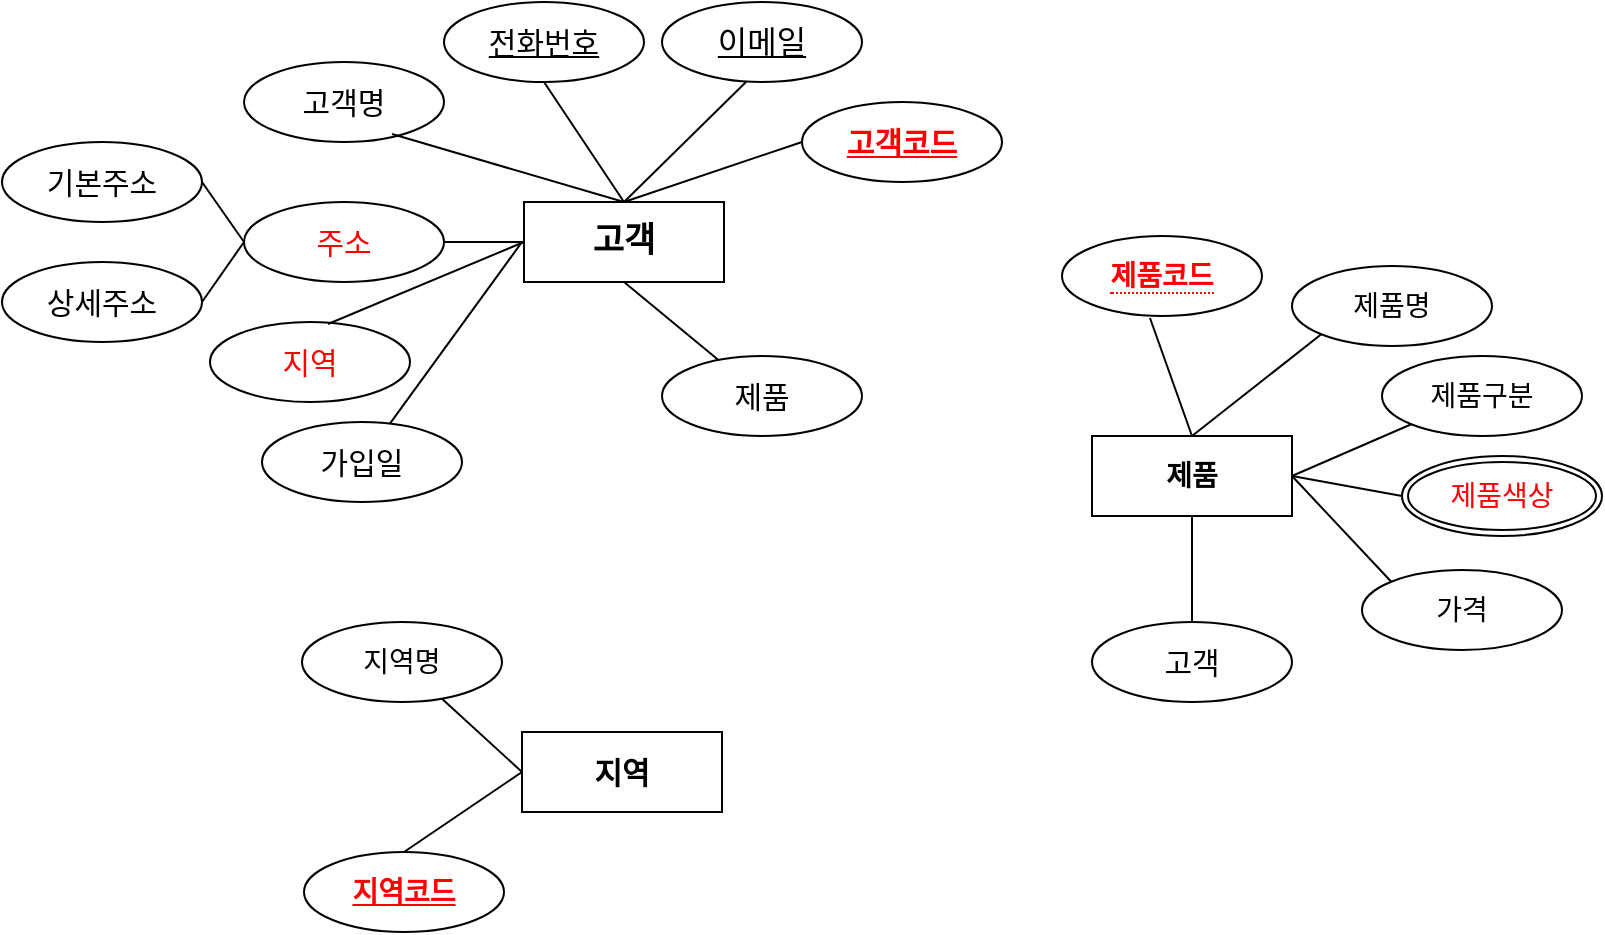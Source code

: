 <mxfile version="21.6.5" type="github" pages="8">
  <diagram name="페이지-1" id="eC_Sqe3bva3hQiw6CWfz">
    <mxGraphModel dx="1434" dy="836" grid="1" gridSize="10" guides="1" tooltips="1" connect="1" arrows="1" fold="1" page="1" pageScale="1" pageWidth="827" pageHeight="1169" math="0" shadow="0">
      <root>
        <mxCell id="0" />
        <mxCell id="1" parent="0" />
        <mxCell id="fMppdMMEpu0AwJywjud3-1" value="고객" style="whiteSpace=wrap;html=1;align=center;fontSize=17;fontStyle=1" parent="1" vertex="1">
          <mxGeometry x="571" y="400" width="100" height="40" as="geometry" />
        </mxCell>
        <mxCell id="fMppdMMEpu0AwJywjud3-2" value="고객명" style="ellipse;whiteSpace=wrap;html=1;align=center;fontSize=15;" parent="1" vertex="1">
          <mxGeometry x="431" y="330" width="100" height="40" as="geometry" />
        </mxCell>
        <mxCell id="fMppdMMEpu0AwJywjud3-3" value="" style="endArrow=none;html=1;rounded=0;exitX=0.74;exitY=0.9;exitDx=0;exitDy=0;entryX=0.5;entryY=0;entryDx=0;entryDy=0;exitPerimeter=0;" parent="1" source="fMppdMMEpu0AwJywjud3-2" target="fMppdMMEpu0AwJywjud3-1" edge="1">
          <mxGeometry relative="1" as="geometry">
            <mxPoint x="751" y="480" as="sourcePoint" />
            <mxPoint x="911" y="480" as="targetPoint" />
          </mxGeometry>
        </mxCell>
        <mxCell id="fMppdMMEpu0AwJywjud3-4" value="&lt;span&gt;전화번호&lt;/span&gt;" style="ellipse;whiteSpace=wrap;html=1;align=center;fontSize=15;fontStyle=4" parent="1" vertex="1">
          <mxGeometry x="531" y="300" width="100" height="40" as="geometry" />
        </mxCell>
        <mxCell id="fMppdMMEpu0AwJywjud3-5" value="" style="endArrow=none;html=1;rounded=0;exitX=0.5;exitY=1;exitDx=0;exitDy=0;entryX=0.5;entryY=0;entryDx=0;entryDy=0;" parent="1" source="fMppdMMEpu0AwJywjud3-4" target="fMppdMMEpu0AwJywjud3-1" edge="1">
          <mxGeometry relative="1" as="geometry">
            <mxPoint x="751" y="480" as="sourcePoint" />
            <mxPoint x="911" y="480" as="targetPoint" />
          </mxGeometry>
        </mxCell>
        <mxCell id="fMppdMMEpu0AwJywjud3-6" value="이메일" style="ellipse;whiteSpace=wrap;html=1;align=center;fontStyle=4;fontSize=16;" parent="1" vertex="1">
          <mxGeometry x="640" y="300" width="100" height="40" as="geometry" />
        </mxCell>
        <mxCell id="fMppdMMEpu0AwJywjud3-7" value="" style="endArrow=none;html=1;rounded=0;exitX=0.42;exitY=1;exitDx=0;exitDy=0;exitPerimeter=0;" parent="1" source="fMppdMMEpu0AwJywjud3-6" edge="1">
          <mxGeometry relative="1" as="geometry">
            <mxPoint x="710" y="350" as="sourcePoint" />
            <mxPoint x="621" y="400" as="targetPoint" />
          </mxGeometry>
        </mxCell>
        <mxCell id="fMppdMMEpu0AwJywjud3-8" value="주소" style="ellipse;whiteSpace=wrap;html=1;align=center;fontSize=15;fontColor=#FF0000;" parent="1" vertex="1">
          <mxGeometry x="431" y="400" width="100" height="40" as="geometry" />
        </mxCell>
        <mxCell id="fMppdMMEpu0AwJywjud3-9" value="" style="endArrow=none;html=1;rounded=0;exitX=1;exitY=0.5;exitDx=0;exitDy=0;entryX=0;entryY=0.5;entryDx=0;entryDy=0;" parent="1" source="fMppdMMEpu0AwJywjud3-8" target="fMppdMMEpu0AwJywjud3-1" edge="1">
          <mxGeometry relative="1" as="geometry">
            <mxPoint x="651" y="410" as="sourcePoint" />
            <mxPoint x="811" y="410" as="targetPoint" />
          </mxGeometry>
        </mxCell>
        <mxCell id="fMppdMMEpu0AwJywjud3-10" value="지역" style="ellipse;whiteSpace=wrap;html=1;align=center;fontSize=15;fontColor=#FF0000;" parent="1" vertex="1">
          <mxGeometry x="414" y="460" width="100" height="40" as="geometry" />
        </mxCell>
        <mxCell id="fMppdMMEpu0AwJywjud3-11" value="가입일" style="ellipse;whiteSpace=wrap;html=1;align=center;fontSize=15;" parent="1" vertex="1">
          <mxGeometry x="440" y="510" width="100" height="40" as="geometry" />
        </mxCell>
        <mxCell id="fMppdMMEpu0AwJywjud3-12" value="" style="endArrow=none;html=1;rounded=0;exitX=0.59;exitY=0.025;exitDx=0;exitDy=0;exitPerimeter=0;entryX=0;entryY=0.5;entryDx=0;entryDy=0;" parent="1" source="fMppdMMEpu0AwJywjud3-10" target="fMppdMMEpu0AwJywjud3-1" edge="1">
          <mxGeometry relative="1" as="geometry">
            <mxPoint x="651" y="410" as="sourcePoint" />
            <mxPoint x="811" y="410" as="targetPoint" />
          </mxGeometry>
        </mxCell>
        <mxCell id="fMppdMMEpu0AwJywjud3-13" value="" style="endArrow=none;html=1;rounded=0;exitX=0.5;exitY=0;exitDx=0;exitDy=0;" parent="1" source="fMppdMMEpu0AwJywjud3-1" edge="1">
          <mxGeometry relative="1" as="geometry">
            <mxPoint x="550" y="496" as="sourcePoint" />
            <mxPoint x="620" y="400" as="targetPoint" />
          </mxGeometry>
        </mxCell>
        <mxCell id="fMppdMMEpu0AwJywjud3-14" value="&lt;u&gt;&lt;b&gt;고객코드&lt;/b&gt;&lt;/u&gt;" style="ellipse;whiteSpace=wrap;html=1;align=center;fontSize=15;fontColor=#FF0000;" parent="1" vertex="1">
          <mxGeometry x="710" y="350" width="100" height="40" as="geometry" />
        </mxCell>
        <mxCell id="fMppdMMEpu0AwJywjud3-15" value="" style="endArrow=none;html=1;rounded=0;entryX=0;entryY=0.5;entryDx=0;entryDy=0;exitX=0.5;exitY=0;exitDx=0;exitDy=0;" parent="1" source="fMppdMMEpu0AwJywjud3-1" target="fMppdMMEpu0AwJywjud3-14" edge="1">
          <mxGeometry relative="1" as="geometry">
            <mxPoint x="621" y="440" as="sourcePoint" />
            <mxPoint x="731" y="440" as="targetPoint" />
          </mxGeometry>
        </mxCell>
        <mxCell id="O_S4M6XEGFmpJgB0r6zT-2" value="기본주소" style="ellipse;whiteSpace=wrap;html=1;align=center;fontSize=15;" parent="1" vertex="1">
          <mxGeometry x="310" y="370" width="100" height="40" as="geometry" />
        </mxCell>
        <mxCell id="O_S4M6XEGFmpJgB0r6zT-3" value="상세주소" style="ellipse;whiteSpace=wrap;html=1;align=center;fontSize=15;" parent="1" vertex="1">
          <mxGeometry x="310" y="430" width="100" height="40" as="geometry" />
        </mxCell>
        <mxCell id="O_S4M6XEGFmpJgB0r6zT-4" value="" style="endArrow=none;html=1;rounded=0;exitX=1;exitY=0.5;exitDx=0;exitDy=0;entryX=0;entryY=0.5;entryDx=0;entryDy=0;" parent="1" source="O_S4M6XEGFmpJgB0r6zT-2" target="fMppdMMEpu0AwJywjud3-8" edge="1">
          <mxGeometry relative="1" as="geometry">
            <mxPoint x="571" y="360" as="sourcePoint" />
            <mxPoint x="731" y="360" as="targetPoint" />
          </mxGeometry>
        </mxCell>
        <mxCell id="O_S4M6XEGFmpJgB0r6zT-5" value="" style="endArrow=none;html=1;rounded=0;exitX=1;exitY=0.5;exitDx=0;exitDy=0;entryX=0;entryY=0.5;entryDx=0;entryDy=0;" parent="1" source="O_S4M6XEGFmpJgB0r6zT-3" target="fMppdMMEpu0AwJywjud3-8" edge="1">
          <mxGeometry relative="1" as="geometry">
            <mxPoint x="420" y="400" as="sourcePoint" />
            <mxPoint x="441" y="430" as="targetPoint" />
          </mxGeometry>
        </mxCell>
        <mxCell id="RqGbFWDzrtgmi4D-bgIh-1" value="지역" style="whiteSpace=wrap;html=1;align=center;fontSize=15;fontStyle=1" parent="1" vertex="1">
          <mxGeometry x="570" y="665" width="100" height="40" as="geometry" />
        </mxCell>
        <mxCell id="RqGbFWDzrtgmi4D-bgIh-5" value="지역명" style="ellipse;whiteSpace=wrap;html=1;align=center;fontSize=14;" parent="1" vertex="1">
          <mxGeometry x="460" y="610" width="100" height="40" as="geometry" />
        </mxCell>
        <mxCell id="RqGbFWDzrtgmi4D-bgIh-6" value="지역코드" style="ellipse;whiteSpace=wrap;html=1;align=center;fontStyle=5;fontSize=14;fontColor=#FF0000;" parent="1" vertex="1">
          <mxGeometry x="461" y="725" width="100" height="40" as="geometry" />
        </mxCell>
        <mxCell id="RqGbFWDzrtgmi4D-bgIh-8" value="" style="endArrow=none;html=1;rounded=0;exitX=0;exitY=0.5;exitDx=0;exitDy=0;" parent="1" source="RqGbFWDzrtgmi4D-bgIh-1" target="RqGbFWDzrtgmi4D-bgIh-5" edge="1">
          <mxGeometry relative="1" as="geometry">
            <mxPoint x="890" y="590" as="sourcePoint" />
            <mxPoint x="1050" y="590" as="targetPoint" />
          </mxGeometry>
        </mxCell>
        <mxCell id="RqGbFWDzrtgmi4D-bgIh-9" value="" style="endArrow=none;html=1;rounded=0;exitX=0;exitY=0.5;exitDx=0;exitDy=0;entryX=0.5;entryY=0;entryDx=0;entryDy=0;" parent="1" source="RqGbFWDzrtgmi4D-bgIh-1" target="RqGbFWDzrtgmi4D-bgIh-6" edge="1">
          <mxGeometry relative="1" as="geometry">
            <mxPoint x="620" y="675" as="sourcePoint" />
            <mxPoint x="679" y="646" as="targetPoint" />
          </mxGeometry>
        </mxCell>
        <mxCell id="RqGbFWDzrtgmi4D-bgIh-14" value="제품" style="whiteSpace=wrap;html=1;align=center;fontSize=14;fontStyle=1" parent="1" vertex="1">
          <mxGeometry x="855" y="517" width="100" height="40" as="geometry" />
        </mxCell>
        <mxCell id="RqGbFWDzrtgmi4D-bgIh-16" value="&lt;span style=&quot;border-bottom: 1px dotted; font-size: 14px;&quot;&gt;제품코드&lt;/span&gt;" style="ellipse;whiteSpace=wrap;html=1;align=center;fontSize=14;fontStyle=1;fontColor=#FF0000;" parent="1" vertex="1">
          <mxGeometry x="840" y="417" width="100" height="40" as="geometry" />
        </mxCell>
        <mxCell id="RqGbFWDzrtgmi4D-bgIh-17" value="제품명" style="ellipse;whiteSpace=wrap;html=1;align=center;fontSize=14;" parent="1" vertex="1">
          <mxGeometry x="955" y="432" width="100" height="40" as="geometry" />
        </mxCell>
        <mxCell id="RqGbFWDzrtgmi4D-bgIh-18" value="가격" style="ellipse;whiteSpace=wrap;html=1;align=center;fontSize=14;" parent="1" vertex="1">
          <mxGeometry x="990" y="584" width="100" height="40" as="geometry" />
        </mxCell>
        <mxCell id="RqGbFWDzrtgmi4D-bgIh-19" value="제품색상" style="ellipse;shape=doubleEllipse;margin=3;whiteSpace=wrap;html=1;align=center;fontSize=14;fontColor=#FF0000;" parent="1" vertex="1">
          <mxGeometry x="1010" y="527" width="100" height="40" as="geometry" />
        </mxCell>
        <mxCell id="RqGbFWDzrtgmi4D-bgIh-21" value="" style="endArrow=none;html=1;rounded=0;entryX=0.44;entryY=1.025;entryDx=0;entryDy=0;entryPerimeter=0;exitX=0.5;exitY=0;exitDx=0;exitDy=0;" parent="1" source="RqGbFWDzrtgmi4D-bgIh-14" target="RqGbFWDzrtgmi4D-bgIh-16" edge="1">
          <mxGeometry relative="1" as="geometry">
            <mxPoint x="485" y="667" as="sourcePoint" />
            <mxPoint x="645" y="667" as="targetPoint" />
          </mxGeometry>
        </mxCell>
        <mxCell id="RqGbFWDzrtgmi4D-bgIh-22" value="" style="endArrow=none;html=1;rounded=0;entryX=0;entryY=0.5;entryDx=0;entryDy=0;exitX=1;exitY=0.5;exitDx=0;exitDy=0;" parent="1" source="RqGbFWDzrtgmi4D-bgIh-14" target="RqGbFWDzrtgmi4D-bgIh-19" edge="1">
          <mxGeometry relative="1" as="geometry">
            <mxPoint x="960" y="537" as="sourcePoint" />
            <mxPoint x="929" y="468" as="targetPoint" />
          </mxGeometry>
        </mxCell>
        <mxCell id="RqGbFWDzrtgmi4D-bgIh-23" value="" style="endArrow=none;html=1;rounded=0;entryX=0;entryY=1;entryDx=0;entryDy=0;exitX=0.5;exitY=0;exitDx=0;exitDy=0;" parent="1" source="RqGbFWDzrtgmi4D-bgIh-14" target="RqGbFWDzrtgmi4D-bgIh-17" edge="1">
          <mxGeometry relative="1" as="geometry">
            <mxPoint x="915" y="527" as="sourcePoint" />
            <mxPoint x="994" y="498" as="targetPoint" />
          </mxGeometry>
        </mxCell>
        <mxCell id="RqGbFWDzrtgmi4D-bgIh-24" value="" style="endArrow=none;html=1;rounded=0;entryX=0;entryY=0;entryDx=0;entryDy=0;exitX=1;exitY=0.5;exitDx=0;exitDy=0;" parent="1" source="RqGbFWDzrtgmi4D-bgIh-14" target="RqGbFWDzrtgmi4D-bgIh-18" edge="1">
          <mxGeometry relative="1" as="geometry">
            <mxPoint x="960" y="537" as="sourcePoint" />
            <mxPoint x="1015" y="557" as="targetPoint" />
          </mxGeometry>
        </mxCell>
        <mxCell id="RqGbFWDzrtgmi4D-bgIh-36" value="" style="endArrow=none;html=1;rounded=0;" parent="1" source="fMppdMMEpu0AwJywjud3-11" edge="1">
          <mxGeometry relative="1" as="geometry">
            <mxPoint x="483" y="471" as="sourcePoint" />
            <mxPoint x="570" y="420" as="targetPoint" />
          </mxGeometry>
        </mxCell>
        <mxCell id="RqGbFWDzrtgmi4D-bgIh-44" value="제품구분" style="ellipse;whiteSpace=wrap;html=1;align=center;fontSize=14;" parent="1" vertex="1">
          <mxGeometry x="1000" y="477" width="100" height="40" as="geometry" />
        </mxCell>
        <mxCell id="RqGbFWDzrtgmi4D-bgIh-45" value="" style="endArrow=none;html=1;rounded=0;entryX=0;entryY=1;entryDx=0;entryDy=0;exitX=1;exitY=0.5;exitDx=0;exitDy=0;" parent="1" source="RqGbFWDzrtgmi4D-bgIh-14" target="RqGbFWDzrtgmi4D-bgIh-44" edge="1">
          <mxGeometry relative="1" as="geometry">
            <mxPoint x="960" y="532" as="sourcePoint" />
            <mxPoint x="1015" y="600" as="targetPoint" />
          </mxGeometry>
        </mxCell>
        <mxCell id="PF5fnVdAJviUC7JdPuZJ-1" value="제품" style="ellipse;whiteSpace=wrap;html=1;align=center;fontSize=15;" parent="1" vertex="1">
          <mxGeometry x="640" y="477" width="100" height="40" as="geometry" />
        </mxCell>
        <mxCell id="PF5fnVdAJviUC7JdPuZJ-2" value="" style="endArrow=none;html=1;rounded=0;entryX=0.5;entryY=1;entryDx=0;entryDy=0;" parent="1" source="PF5fnVdAJviUC7JdPuZJ-1" target="fMppdMMEpu0AwJywjud3-1" edge="1">
          <mxGeometry relative="1" as="geometry">
            <mxPoint x="915" y="527" as="sourcePoint" />
            <mxPoint x="894" y="468" as="targetPoint" />
          </mxGeometry>
        </mxCell>
        <mxCell id="PF5fnVdAJviUC7JdPuZJ-3" value="고객" style="ellipse;whiteSpace=wrap;html=1;align=center;fontSize=15;" parent="1" vertex="1">
          <mxGeometry x="855" y="610" width="100" height="40" as="geometry" />
        </mxCell>
        <mxCell id="PF5fnVdAJviUC7JdPuZJ-4" value="" style="endArrow=none;html=1;rounded=0;entryX=0.5;entryY=0;entryDx=0;entryDy=0;exitX=0.5;exitY=1;exitDx=0;exitDy=0;" parent="1" source="RqGbFWDzrtgmi4D-bgIh-14" target="PF5fnVdAJviUC7JdPuZJ-3" edge="1">
          <mxGeometry relative="1" as="geometry">
            <mxPoint x="965" y="547" as="sourcePoint" />
            <mxPoint x="1015" y="600" as="targetPoint" />
          </mxGeometry>
        </mxCell>
      </root>
    </mxGraphModel>
  </diagram>
  <diagram id="fwBKTkDAPdr0H8MRQniF" name="페이지-2">
    <mxGraphModel dx="1434" dy="836" grid="1" gridSize="10" guides="1" tooltips="1" connect="1" arrows="1" fold="1" page="1" pageScale="1" pageWidth="827" pageHeight="1169" math="0" shadow="0">
      <root>
        <mxCell id="0" />
        <mxCell id="1" parent="0" />
        <mxCell id="01XhIewMkQdgpRc113GC-1" value="고객" style="whiteSpace=wrap;html=1;align=center;fontSize=17;fontStyle=1" parent="1" vertex="1">
          <mxGeometry x="371" y="260" width="100" height="40" as="geometry" />
        </mxCell>
        <mxCell id="01XhIewMkQdgpRc113GC-2" value="고객명" style="ellipse;whiteSpace=wrap;html=1;align=center;fontSize=15;" parent="1" vertex="1">
          <mxGeometry x="231" y="190" width="100" height="40" as="geometry" />
        </mxCell>
        <mxCell id="01XhIewMkQdgpRc113GC-3" value="" style="endArrow=none;html=1;rounded=0;exitX=0.74;exitY=0.9;exitDx=0;exitDy=0;entryX=0.5;entryY=0;entryDx=0;entryDy=0;exitPerimeter=0;" parent="1" source="01XhIewMkQdgpRc113GC-2" target="01XhIewMkQdgpRc113GC-1" edge="1">
          <mxGeometry relative="1" as="geometry">
            <mxPoint x="551" y="340" as="sourcePoint" />
            <mxPoint x="711" y="340" as="targetPoint" />
          </mxGeometry>
        </mxCell>
        <mxCell id="01XhIewMkQdgpRc113GC-4" value="&lt;span&gt;전화번호&lt;/span&gt;" style="ellipse;whiteSpace=wrap;html=1;align=center;fontSize=15;fontStyle=4" parent="1" vertex="1">
          <mxGeometry x="331" y="160" width="100" height="40" as="geometry" />
        </mxCell>
        <mxCell id="01XhIewMkQdgpRc113GC-5" value="" style="endArrow=none;html=1;rounded=0;exitX=0.5;exitY=1;exitDx=0;exitDy=0;entryX=0.5;entryY=0;entryDx=0;entryDy=0;" parent="1" source="01XhIewMkQdgpRc113GC-4" target="01XhIewMkQdgpRc113GC-1" edge="1">
          <mxGeometry relative="1" as="geometry">
            <mxPoint x="551" y="340" as="sourcePoint" />
            <mxPoint x="711" y="340" as="targetPoint" />
          </mxGeometry>
        </mxCell>
        <mxCell id="01XhIewMkQdgpRc113GC-6" value="이메일" style="ellipse;whiteSpace=wrap;html=1;align=center;fontStyle=4;fontSize=16;" parent="1" vertex="1">
          <mxGeometry x="440" y="160" width="100" height="40" as="geometry" />
        </mxCell>
        <mxCell id="01XhIewMkQdgpRc113GC-7" value="" style="endArrow=none;html=1;rounded=0;exitX=0.42;exitY=1;exitDx=0;exitDy=0;exitPerimeter=0;" parent="1" source="01XhIewMkQdgpRc113GC-6" edge="1">
          <mxGeometry relative="1" as="geometry">
            <mxPoint x="510" y="210" as="sourcePoint" />
            <mxPoint x="421" y="260" as="targetPoint" />
          </mxGeometry>
        </mxCell>
        <mxCell id="01XhIewMkQdgpRc113GC-8" value="주소" style="ellipse;whiteSpace=wrap;html=1;align=center;fontSize=15;fontColor=#FF0000;" parent="1" vertex="1">
          <mxGeometry x="231" y="260" width="100" height="40" as="geometry" />
        </mxCell>
        <mxCell id="01XhIewMkQdgpRc113GC-9" value="" style="endArrow=none;html=1;rounded=0;exitX=1;exitY=0.5;exitDx=0;exitDy=0;entryX=0;entryY=0.5;entryDx=0;entryDy=0;" parent="1" source="01XhIewMkQdgpRc113GC-8" target="01XhIewMkQdgpRc113GC-1" edge="1">
          <mxGeometry relative="1" as="geometry">
            <mxPoint x="451" y="270" as="sourcePoint" />
            <mxPoint x="611" y="270" as="targetPoint" />
          </mxGeometry>
        </mxCell>
        <mxCell id="01XhIewMkQdgpRc113GC-11" value="가입일" style="ellipse;whiteSpace=wrap;html=1;align=center;fontSize=15;" parent="1" vertex="1">
          <mxGeometry x="220" y="335" width="100" height="40" as="geometry" />
        </mxCell>
        <mxCell id="01XhIewMkQdgpRc113GC-13" value="" style="endArrow=none;html=1;rounded=0;exitX=0.5;exitY=0;exitDx=0;exitDy=0;" parent="1" source="01XhIewMkQdgpRc113GC-1" edge="1">
          <mxGeometry relative="1" as="geometry">
            <mxPoint x="350" y="356" as="sourcePoint" />
            <mxPoint x="420" y="260" as="targetPoint" />
          </mxGeometry>
        </mxCell>
        <mxCell id="01XhIewMkQdgpRc113GC-14" value="&lt;u&gt;&lt;b&gt;고객코드&lt;/b&gt;&lt;/u&gt;" style="ellipse;whiteSpace=wrap;html=1;align=center;fontSize=15;fontColor=#FF0000;" parent="1" vertex="1">
          <mxGeometry x="510" y="210" width="100" height="40" as="geometry" />
        </mxCell>
        <mxCell id="01XhIewMkQdgpRc113GC-15" value="" style="endArrow=none;html=1;rounded=0;entryX=0;entryY=0.5;entryDx=0;entryDy=0;exitX=0.5;exitY=0;exitDx=0;exitDy=0;" parent="1" source="01XhIewMkQdgpRc113GC-1" target="01XhIewMkQdgpRc113GC-14" edge="1">
          <mxGeometry relative="1" as="geometry">
            <mxPoint x="421" y="300" as="sourcePoint" />
            <mxPoint x="531" y="300" as="targetPoint" />
          </mxGeometry>
        </mxCell>
        <mxCell id="01XhIewMkQdgpRc113GC-16" value="기본주소" style="ellipse;whiteSpace=wrap;html=1;align=center;fontSize=15;" parent="1" vertex="1">
          <mxGeometry x="110" y="230" width="100" height="40" as="geometry" />
        </mxCell>
        <mxCell id="01XhIewMkQdgpRc113GC-17" value="상세주소" style="ellipse;whiteSpace=wrap;html=1;align=center;fontSize=15;" parent="1" vertex="1">
          <mxGeometry x="110" y="290" width="100" height="40" as="geometry" />
        </mxCell>
        <mxCell id="01XhIewMkQdgpRc113GC-18" value="" style="endArrow=none;html=1;rounded=0;exitX=1;exitY=0.5;exitDx=0;exitDy=0;entryX=0;entryY=0.5;entryDx=0;entryDy=0;" parent="1" source="01XhIewMkQdgpRc113GC-16" target="01XhIewMkQdgpRc113GC-8" edge="1">
          <mxGeometry relative="1" as="geometry">
            <mxPoint x="371" y="220" as="sourcePoint" />
            <mxPoint x="531" y="220" as="targetPoint" />
          </mxGeometry>
        </mxCell>
        <mxCell id="01XhIewMkQdgpRc113GC-19" value="" style="endArrow=none;html=1;rounded=0;exitX=1;exitY=0.5;exitDx=0;exitDy=0;entryX=0;entryY=0.5;entryDx=0;entryDy=0;" parent="1" source="01XhIewMkQdgpRc113GC-17" target="01XhIewMkQdgpRc113GC-8" edge="1">
          <mxGeometry relative="1" as="geometry">
            <mxPoint x="220" y="260" as="sourcePoint" />
            <mxPoint x="241" y="290" as="targetPoint" />
          </mxGeometry>
        </mxCell>
        <mxCell id="01XhIewMkQdgpRc113GC-20" value="지역" style="whiteSpace=wrap;html=1;align=center;fontSize=15;fontStyle=1" parent="1" vertex="1">
          <mxGeometry x="370" y="539" width="100" height="40" as="geometry" />
        </mxCell>
        <mxCell id="01XhIewMkQdgpRc113GC-21" value="지역명" style="ellipse;whiteSpace=wrap;html=1;align=center;fontSize=14;" parent="1" vertex="1">
          <mxGeometry x="260" y="484" width="100" height="40" as="geometry" />
        </mxCell>
        <mxCell id="01XhIewMkQdgpRc113GC-22" value="지역코드" style="ellipse;whiteSpace=wrap;html=1;align=center;fontStyle=5;fontSize=14;fontColor=#FF0000;" parent="1" vertex="1">
          <mxGeometry x="261" y="599" width="100" height="40" as="geometry" />
        </mxCell>
        <mxCell id="01XhIewMkQdgpRc113GC-23" value="" style="endArrow=none;html=1;rounded=0;exitX=0;exitY=0.5;exitDx=0;exitDy=0;" parent="1" source="01XhIewMkQdgpRc113GC-20" target="01XhIewMkQdgpRc113GC-21" edge="1">
          <mxGeometry relative="1" as="geometry">
            <mxPoint x="690" y="464" as="sourcePoint" />
            <mxPoint x="850" y="464" as="targetPoint" />
          </mxGeometry>
        </mxCell>
        <mxCell id="01XhIewMkQdgpRc113GC-24" value="" style="endArrow=none;html=1;rounded=0;exitX=0;exitY=0.5;exitDx=0;exitDy=0;entryX=0.5;entryY=0;entryDx=0;entryDy=0;" parent="1" source="01XhIewMkQdgpRc113GC-20" target="01XhIewMkQdgpRc113GC-22" edge="1">
          <mxGeometry relative="1" as="geometry">
            <mxPoint x="420" y="549" as="sourcePoint" />
            <mxPoint x="479" y="520" as="targetPoint" />
          </mxGeometry>
        </mxCell>
        <mxCell id="01XhIewMkQdgpRc113GC-25" value="제품" style="whiteSpace=wrap;html=1;align=center;fontSize=14;fontStyle=1" parent="1" vertex="1">
          <mxGeometry x="745" y="345" width="100" height="40" as="geometry" />
        </mxCell>
        <mxCell id="01XhIewMkQdgpRc113GC-26" value="&lt;span style=&quot;border-bottom: 1px dotted; font-size: 14px;&quot;&gt;제품코드&lt;/span&gt;" style="ellipse;whiteSpace=wrap;html=1;align=center;fontSize=14;fontStyle=1;fontColor=#FF0000;" parent="1" vertex="1">
          <mxGeometry x="730" y="245" width="100" height="40" as="geometry" />
        </mxCell>
        <mxCell id="01XhIewMkQdgpRc113GC-27" value="제품명" style="ellipse;whiteSpace=wrap;html=1;align=center;fontSize=14;" parent="1" vertex="1">
          <mxGeometry x="845" y="260" width="100" height="40" as="geometry" />
        </mxCell>
        <mxCell id="01XhIewMkQdgpRc113GC-28" value="가격" style="ellipse;whiteSpace=wrap;html=1;align=center;fontSize=14;" parent="1" vertex="1">
          <mxGeometry x="880" y="412" width="100" height="40" as="geometry" />
        </mxCell>
        <mxCell id="01XhIewMkQdgpRc113GC-29" value="제품색상" style="ellipse;shape=doubleEllipse;margin=3;whiteSpace=wrap;html=1;align=center;fontSize=14;fontColor=#FF0000;" parent="1" vertex="1">
          <mxGeometry x="900" y="355" width="100" height="40" as="geometry" />
        </mxCell>
        <mxCell id="01XhIewMkQdgpRc113GC-30" value="" style="endArrow=none;html=1;rounded=0;entryX=0.44;entryY=1.025;entryDx=0;entryDy=0;entryPerimeter=0;exitX=0.5;exitY=0;exitDx=0;exitDy=0;" parent="1" source="01XhIewMkQdgpRc113GC-25" target="01XhIewMkQdgpRc113GC-26" edge="1">
          <mxGeometry relative="1" as="geometry">
            <mxPoint x="375" y="495" as="sourcePoint" />
            <mxPoint x="535" y="495" as="targetPoint" />
          </mxGeometry>
        </mxCell>
        <mxCell id="01XhIewMkQdgpRc113GC-31" value="" style="endArrow=none;html=1;rounded=0;entryX=0;entryY=0.5;entryDx=0;entryDy=0;exitX=1;exitY=0.5;exitDx=0;exitDy=0;" parent="1" source="01XhIewMkQdgpRc113GC-25" target="01XhIewMkQdgpRc113GC-29" edge="1">
          <mxGeometry relative="1" as="geometry">
            <mxPoint x="850" y="365" as="sourcePoint" />
            <mxPoint x="819" y="296" as="targetPoint" />
          </mxGeometry>
        </mxCell>
        <mxCell id="01XhIewMkQdgpRc113GC-32" value="" style="endArrow=none;html=1;rounded=0;entryX=0;entryY=1;entryDx=0;entryDy=0;exitX=0.5;exitY=0;exitDx=0;exitDy=0;" parent="1" source="01XhIewMkQdgpRc113GC-25" target="01XhIewMkQdgpRc113GC-27" edge="1">
          <mxGeometry relative="1" as="geometry">
            <mxPoint x="805" y="355" as="sourcePoint" />
            <mxPoint x="884" y="326" as="targetPoint" />
          </mxGeometry>
        </mxCell>
        <mxCell id="01XhIewMkQdgpRc113GC-33" value="" style="endArrow=none;html=1;rounded=0;entryX=0;entryY=0;entryDx=0;entryDy=0;exitX=1;exitY=0.5;exitDx=0;exitDy=0;" parent="1" source="01XhIewMkQdgpRc113GC-25" target="01XhIewMkQdgpRc113GC-28" edge="1">
          <mxGeometry relative="1" as="geometry">
            <mxPoint x="850" y="365" as="sourcePoint" />
            <mxPoint x="905" y="385" as="targetPoint" />
          </mxGeometry>
        </mxCell>
        <mxCell id="01XhIewMkQdgpRc113GC-34" value="구매" style="shape=rhombus;perimeter=rhombusPerimeter;whiteSpace=wrap;html=1;align=center;" parent="1" vertex="1">
          <mxGeometry x="540" y="335" width="120" height="60" as="geometry" />
        </mxCell>
        <mxCell id="01XhIewMkQdgpRc113GC-35" value="관리" style="shape=rhombus;perimeter=rhombusPerimeter;whiteSpace=wrap;html=1;align=center;" parent="1" vertex="1">
          <mxGeometry x="361" y="402" width="120" height="60" as="geometry" />
        </mxCell>
        <mxCell id="01XhIewMkQdgpRc113GC-36" value="" style="endArrow=none;html=1;rounded=0;" parent="1" source="01XhIewMkQdgpRc113GC-11" edge="1">
          <mxGeometry relative="1" as="geometry">
            <mxPoint x="283" y="331" as="sourcePoint" />
            <mxPoint x="370" y="280" as="targetPoint" />
          </mxGeometry>
        </mxCell>
        <mxCell id="01XhIewMkQdgpRc113GC-37" value="" style="endArrow=none;html=1;rounded=0;exitX=0.5;exitY=0;exitDx=0;exitDy=0;entryX=0.5;entryY=1;entryDx=0;entryDy=0;" parent="1" source="01XhIewMkQdgpRc113GC-20" target="01XhIewMkQdgpRc113GC-35" edge="1">
          <mxGeometry relative="1" as="geometry">
            <mxPoint x="580" y="477" as="sourcePoint" />
            <mxPoint x="740" y="477" as="targetPoint" />
          </mxGeometry>
        </mxCell>
        <mxCell id="01XhIewMkQdgpRc113GC-38" value="" style="endArrow=none;html=1;rounded=0;exitX=0.5;exitY=0;exitDx=0;exitDy=0;entryX=0.5;entryY=1;entryDx=0;entryDy=0;" parent="1" source="01XhIewMkQdgpRc113GC-35" target="01XhIewMkQdgpRc113GC-1" edge="1">
          <mxGeometry relative="1" as="geometry">
            <mxPoint x="430" y="585" as="sourcePoint" />
            <mxPoint x="431" y="485" as="targetPoint" />
          </mxGeometry>
        </mxCell>
        <mxCell id="01XhIewMkQdgpRc113GC-39" value="" style="endArrow=none;html=1;rounded=0;exitX=1;exitY=0.5;exitDx=0;exitDy=0;entryX=0;entryY=0.5;entryDx=0;entryDy=0;" parent="1" source="01XhIewMkQdgpRc113GC-1" target="01XhIewMkQdgpRc113GC-34" edge="1">
          <mxGeometry relative="1" as="geometry">
            <mxPoint x="580" y="490" as="sourcePoint" />
            <mxPoint x="740" y="490" as="targetPoint" />
          </mxGeometry>
        </mxCell>
        <mxCell id="01XhIewMkQdgpRc113GC-40" value="" style="endArrow=none;html=1;rounded=0;exitX=1;exitY=0.5;exitDx=0;exitDy=0;entryX=0;entryY=0.5;entryDx=0;entryDy=0;" parent="1" source="01XhIewMkQdgpRc113GC-34" target="01XhIewMkQdgpRc113GC-25" edge="1">
          <mxGeometry relative="1" as="geometry">
            <mxPoint x="451" y="285" as="sourcePoint" />
            <mxPoint x="550" y="375" as="targetPoint" />
          </mxGeometry>
        </mxCell>
        <mxCell id="01XhIewMkQdgpRc113GC-41" value="제품구분" style="ellipse;whiteSpace=wrap;html=1;align=center;fontSize=14;" parent="1" vertex="1">
          <mxGeometry x="890" y="305" width="100" height="40" as="geometry" />
        </mxCell>
        <mxCell id="01XhIewMkQdgpRc113GC-42" value="" style="endArrow=none;html=1;rounded=0;entryX=0;entryY=1;entryDx=0;entryDy=0;exitX=1;exitY=0.5;exitDx=0;exitDy=0;" parent="1" source="01XhIewMkQdgpRc113GC-25" target="01XhIewMkQdgpRc113GC-41" edge="1">
          <mxGeometry relative="1" as="geometry">
            <mxPoint x="850" y="360" as="sourcePoint" />
            <mxPoint x="905" y="428" as="targetPoint" />
          </mxGeometry>
        </mxCell>
        <mxCell id="FWRC1H0vlHk__5U2Js1t-4" value="1" style="text;strokeColor=none;fillColor=none;spacingLeft=4;spacingRight=4;overflow=hidden;rotatable=0;points=[[0,0.5],[1,0.5]];portConstraint=eastwest;fontSize=12;whiteSpace=wrap;html=1;" parent="1" vertex="1">
          <mxGeometry x="420" y="462" width="20" height="30" as="geometry" />
        </mxCell>
        <mxCell id="FWRC1H0vlHk__5U2Js1t-5" value="N" style="text;strokeColor=none;fillColor=none;spacingLeft=4;spacingRight=4;overflow=hidden;rotatable=0;points=[[0,0.5],[1,0.5]];portConstraint=eastwest;fontSize=12;whiteSpace=wrap;html=1;" parent="1" vertex="1">
          <mxGeometry x="420" y="375" width="20" height="30" as="geometry" />
        </mxCell>
        <mxCell id="FWRC1H0vlHk__5U2Js1t-6" value="N" style="text;strokeColor=none;fillColor=none;spacingLeft=4;spacingRight=4;overflow=hidden;rotatable=0;points=[[0,0.5],[1,0.5]];portConstraint=eastwest;fontSize=12;whiteSpace=wrap;html=1;" parent="1" vertex="1">
          <mxGeometry x="660" y="340" width="20" height="30" as="geometry" />
        </mxCell>
        <mxCell id="FWRC1H0vlHk__5U2Js1t-7" value="M" style="text;strokeColor=none;fillColor=none;spacingLeft=4;spacingRight=4;overflow=hidden;rotatable=0;points=[[0,0.5],[1,0.5]];portConstraint=eastwest;fontSize=12;whiteSpace=wrap;html=1;" parent="1" vertex="1">
          <mxGeometry x="530" y="335" width="20" height="30" as="geometry" />
        </mxCell>
        <mxCell id="bGrUGztT7T_k-mdtAQ04-1" value="수량" style="ellipse;whiteSpace=wrap;html=1;align=center;fontSize=14;" parent="1" vertex="1">
          <mxGeometry x="520" y="430" width="100" height="40" as="geometry" />
        </mxCell>
        <mxCell id="bGrUGztT7T_k-mdtAQ04-2" value="구매일자" style="ellipse;whiteSpace=wrap;html=1;align=center;fontSize=14;" parent="1" vertex="1">
          <mxGeometry x="630" y="430" width="100" height="40" as="geometry" />
        </mxCell>
        <mxCell id="bGrUGztT7T_k-mdtAQ04-6" value="" style="endArrow=none;html=1;rounded=0;entryX=0.5;entryY=1;entryDx=0;entryDy=0;exitX=0.5;exitY=0;exitDx=0;exitDy=0;" parent="1" source="bGrUGztT7T_k-mdtAQ04-1" target="01XhIewMkQdgpRc113GC-34" edge="1">
          <mxGeometry relative="1" as="geometry">
            <mxPoint x="805" y="355" as="sourcePoint" />
            <mxPoint x="784" y="296" as="targetPoint" />
          </mxGeometry>
        </mxCell>
        <mxCell id="bGrUGztT7T_k-mdtAQ04-7" value="" style="endArrow=none;html=1;rounded=0;exitX=0;exitY=0;exitDx=0;exitDy=0;entryX=0.5;entryY=1;entryDx=0;entryDy=0;" parent="1" source="bGrUGztT7T_k-mdtAQ04-2" target="01XhIewMkQdgpRc113GC-34" edge="1">
          <mxGeometry relative="1" as="geometry">
            <mxPoint x="580" y="440" as="sourcePoint" />
            <mxPoint x="600" y="400" as="targetPoint" />
          </mxGeometry>
        </mxCell>
      </root>
    </mxGraphModel>
  </diagram>
  <diagram id="_XkvsaLTywDsFBXBJO9Q" name="페이지-3">
    <mxGraphModel dx="1434" dy="836" grid="1" gridSize="10" guides="1" tooltips="1" connect="1" arrows="1" fold="1" page="1" pageScale="1" pageWidth="827" pageHeight="1169" math="0" shadow="0">
      <root>
        <mxCell id="0" />
        <mxCell id="1" parent="0" />
        <mxCell id="SELyqR1sUzA0bMZZ3yyf-1" value="고객" style="whiteSpace=wrap;html=1;align=center;fontSize=17;fontStyle=1" parent="1" vertex="1">
          <mxGeometry x="311" y="140" width="100" height="40" as="geometry" />
        </mxCell>
        <mxCell id="SELyqR1sUzA0bMZZ3yyf-2" value="고객명" style="ellipse;whiteSpace=wrap;html=1;align=center;fontSize=15;" parent="1" vertex="1">
          <mxGeometry x="171" y="70" width="100" height="40" as="geometry" />
        </mxCell>
        <mxCell id="SELyqR1sUzA0bMZZ3yyf-3" value="" style="endArrow=none;html=1;rounded=0;exitX=0.74;exitY=0.9;exitDx=0;exitDy=0;entryX=0.5;entryY=0;entryDx=0;entryDy=0;exitPerimeter=0;" parent="1" source="SELyqR1sUzA0bMZZ3yyf-2" target="SELyqR1sUzA0bMZZ3yyf-1" edge="1">
          <mxGeometry relative="1" as="geometry">
            <mxPoint x="491" y="220" as="sourcePoint" />
            <mxPoint x="651" y="220" as="targetPoint" />
          </mxGeometry>
        </mxCell>
        <mxCell id="SELyqR1sUzA0bMZZ3yyf-4" value="&lt;span&gt;전화번호&lt;/span&gt;" style="ellipse;whiteSpace=wrap;html=1;align=center;fontSize=15;fontStyle=4" parent="1" vertex="1">
          <mxGeometry x="271" y="40" width="100" height="40" as="geometry" />
        </mxCell>
        <mxCell id="SELyqR1sUzA0bMZZ3yyf-5" value="" style="endArrow=none;html=1;rounded=0;exitX=0.5;exitY=1;exitDx=0;exitDy=0;entryX=0.5;entryY=0;entryDx=0;entryDy=0;" parent="1" source="SELyqR1sUzA0bMZZ3yyf-4" target="SELyqR1sUzA0bMZZ3yyf-1" edge="1">
          <mxGeometry relative="1" as="geometry">
            <mxPoint x="491" y="220" as="sourcePoint" />
            <mxPoint x="651" y="220" as="targetPoint" />
          </mxGeometry>
        </mxCell>
        <mxCell id="SELyqR1sUzA0bMZZ3yyf-6" value="이메일" style="ellipse;whiteSpace=wrap;html=1;align=center;fontStyle=4;fontSize=16;" parent="1" vertex="1">
          <mxGeometry x="380" y="40" width="100" height="40" as="geometry" />
        </mxCell>
        <mxCell id="SELyqR1sUzA0bMZZ3yyf-7" value="" style="endArrow=none;html=1;rounded=0;exitX=0.42;exitY=1;exitDx=0;exitDy=0;exitPerimeter=0;" parent="1" source="SELyqR1sUzA0bMZZ3yyf-6" edge="1">
          <mxGeometry relative="1" as="geometry">
            <mxPoint x="450" y="90" as="sourcePoint" />
            <mxPoint x="361" y="140" as="targetPoint" />
          </mxGeometry>
        </mxCell>
        <mxCell id="SELyqR1sUzA0bMZZ3yyf-8" value="주소" style="ellipse;whiteSpace=wrap;html=1;align=center;fontSize=15;fontColor=#FF0000;" parent="1" vertex="1">
          <mxGeometry x="171" y="140" width="100" height="40" as="geometry" />
        </mxCell>
        <mxCell id="SELyqR1sUzA0bMZZ3yyf-9" value="" style="endArrow=none;html=1;rounded=0;exitX=1;exitY=0.5;exitDx=0;exitDy=0;entryX=0;entryY=0.5;entryDx=0;entryDy=0;" parent="1" source="SELyqR1sUzA0bMZZ3yyf-8" target="SELyqR1sUzA0bMZZ3yyf-1" edge="1">
          <mxGeometry relative="1" as="geometry">
            <mxPoint x="391" y="150" as="sourcePoint" />
            <mxPoint x="551" y="150" as="targetPoint" />
          </mxGeometry>
        </mxCell>
        <mxCell id="SELyqR1sUzA0bMZZ3yyf-10" value="가입일" style="ellipse;whiteSpace=wrap;html=1;align=center;fontSize=15;" parent="1" vertex="1">
          <mxGeometry x="160" y="215" width="100" height="40" as="geometry" />
        </mxCell>
        <mxCell id="SELyqR1sUzA0bMZZ3yyf-11" value="" style="endArrow=none;html=1;rounded=0;exitX=0.5;exitY=0;exitDx=0;exitDy=0;" parent="1" source="SELyqR1sUzA0bMZZ3yyf-1" edge="1">
          <mxGeometry relative="1" as="geometry">
            <mxPoint x="290" y="236" as="sourcePoint" />
            <mxPoint x="360" y="140" as="targetPoint" />
          </mxGeometry>
        </mxCell>
        <mxCell id="SELyqR1sUzA0bMZZ3yyf-12" value="&lt;u&gt;&lt;b&gt;고객코드&lt;/b&gt;&lt;/u&gt;" style="ellipse;whiteSpace=wrap;html=1;align=center;fontSize=15;fontColor=#FF0000;" parent="1" vertex="1">
          <mxGeometry x="450" y="80" width="100" height="40" as="geometry" />
        </mxCell>
        <mxCell id="SELyqR1sUzA0bMZZ3yyf-13" value="기본주소" style="ellipse;whiteSpace=wrap;html=1;align=center;fontSize=15;" parent="1" vertex="1">
          <mxGeometry x="50" y="110" width="100" height="40" as="geometry" />
        </mxCell>
        <mxCell id="SELyqR1sUzA0bMZZ3yyf-14" value="상세주소" style="ellipse;whiteSpace=wrap;html=1;align=center;fontSize=15;" parent="1" vertex="1">
          <mxGeometry x="50" y="170" width="100" height="40" as="geometry" />
        </mxCell>
        <mxCell id="SELyqR1sUzA0bMZZ3yyf-15" value="" style="endArrow=none;html=1;rounded=0;exitX=1;exitY=0.5;exitDx=0;exitDy=0;entryX=0;entryY=0.5;entryDx=0;entryDy=0;" parent="1" source="SELyqR1sUzA0bMZZ3yyf-13" target="SELyqR1sUzA0bMZZ3yyf-8" edge="1">
          <mxGeometry relative="1" as="geometry">
            <mxPoint x="311" y="100" as="sourcePoint" />
            <mxPoint x="471" y="100" as="targetPoint" />
          </mxGeometry>
        </mxCell>
        <mxCell id="SELyqR1sUzA0bMZZ3yyf-16" value="" style="endArrow=none;html=1;rounded=0;exitX=1;exitY=0.5;exitDx=0;exitDy=0;entryX=0;entryY=0.5;entryDx=0;entryDy=0;" parent="1" source="SELyqR1sUzA0bMZZ3yyf-14" target="SELyqR1sUzA0bMZZ3yyf-8" edge="1">
          <mxGeometry relative="1" as="geometry">
            <mxPoint x="160" y="140" as="sourcePoint" />
            <mxPoint x="181" y="170" as="targetPoint" />
          </mxGeometry>
        </mxCell>
        <mxCell id="SELyqR1sUzA0bMZZ3yyf-17" value="" style="endArrow=none;html=1;rounded=0;" parent="1" source="SELyqR1sUzA0bMZZ3yyf-10" edge="1">
          <mxGeometry relative="1" as="geometry">
            <mxPoint x="223" y="211" as="sourcePoint" />
            <mxPoint x="310" y="160" as="targetPoint" />
          </mxGeometry>
        </mxCell>
        <mxCell id="SELyqR1sUzA0bMZZ3yyf-66" value="고객" style="swimlane;childLayout=stackLayout;horizontal=1;startSize=40;horizontalStack=0;rounded=1;fontSize=14;fontStyle=0;strokeWidth=2;resizeParent=0;resizeLast=1;shadow=0;dashed=0;align=center;arcSize=4;whiteSpace=wrap;html=1;" parent="1" vertex="1">
          <mxGeometry x="111" y="300" width="160" height="170" as="geometry" />
        </mxCell>
        <mxCell id="SELyqR1sUzA0bMZZ3yyf-67" value="- 고객코드(PK)&lt;br&gt;- 고객이름&lt;br&gt;- 전화번호&lt;br&gt;- 이메일&lt;br&gt;- 기본주소&lt;br&gt;- 상세주소&lt;br&gt;- 가입일&lt;br&gt;&lt;b&gt;&lt;font color=&quot;#ff0000&quot;&gt;- 지역코드(FK)&lt;/font&gt;&lt;/b&gt;" style="align=left;strokeColor=none;fillColor=none;spacingLeft=4;fontSize=12;verticalAlign=top;resizable=0;rotatable=0;part=1;html=1;" parent="SELyqR1sUzA0bMZZ3yyf-66" vertex="1">
          <mxGeometry y="40" width="160" height="130" as="geometry" />
        </mxCell>
        <mxCell id="5oy7YYlrcP2yWTuUrDKx-1" value="지역" style="whiteSpace=wrap;html=1;align=center;fontSize=15;fontStyle=1" parent="1" vertex="1">
          <mxGeometry x="720" y="165" width="100" height="40" as="geometry" />
        </mxCell>
        <mxCell id="5oy7YYlrcP2yWTuUrDKx-2" value="지역명" style="ellipse;whiteSpace=wrap;html=1;align=center;fontSize=14;" parent="1" vertex="1">
          <mxGeometry x="610" y="110" width="100" height="40" as="geometry" />
        </mxCell>
        <mxCell id="5oy7YYlrcP2yWTuUrDKx-3" value="지역코드" style="ellipse;whiteSpace=wrap;html=1;align=center;fontStyle=5;fontSize=14;fontColor=#FF0000;" parent="1" vertex="1">
          <mxGeometry x="611" y="225" width="100" height="40" as="geometry" />
        </mxCell>
        <mxCell id="5oy7YYlrcP2yWTuUrDKx-4" value="" style="endArrow=none;html=1;rounded=0;exitX=0;exitY=0.5;exitDx=0;exitDy=0;" parent="1" source="5oy7YYlrcP2yWTuUrDKx-1" target="5oy7YYlrcP2yWTuUrDKx-2" edge="1">
          <mxGeometry relative="1" as="geometry">
            <mxPoint x="1040" y="90" as="sourcePoint" />
            <mxPoint x="1200" y="90" as="targetPoint" />
          </mxGeometry>
        </mxCell>
        <mxCell id="5oy7YYlrcP2yWTuUrDKx-5" value="" style="endArrow=none;html=1;rounded=0;exitX=0;exitY=0.5;exitDx=0;exitDy=0;entryX=0.5;entryY=0;entryDx=0;entryDy=0;" parent="1" source="5oy7YYlrcP2yWTuUrDKx-1" target="5oy7YYlrcP2yWTuUrDKx-3" edge="1">
          <mxGeometry relative="1" as="geometry">
            <mxPoint x="770" y="175" as="sourcePoint" />
            <mxPoint x="829" y="146" as="targetPoint" />
          </mxGeometry>
        </mxCell>
        <mxCell id="5oy7YYlrcP2yWTuUrDKx-7" value="지역" style="swimlane;childLayout=stackLayout;horizontal=1;startSize=40;horizontalStack=0;rounded=1;fontSize=14;fontStyle=0;strokeWidth=2;resizeParent=0;resizeLast=1;shadow=0;dashed=0;align=center;arcSize=4;whiteSpace=wrap;html=1;" parent="1" vertex="1">
          <mxGeometry x="432" y="300" width="160" height="170" as="geometry" />
        </mxCell>
        <mxCell id="5oy7YYlrcP2yWTuUrDKx-8" value="&lt;b&gt;&lt;font color=&quot;#ff0000&quot;&gt;- 지역코드(PK)&lt;/font&gt;&lt;/b&gt;&lt;br&gt;- 지역명" style="align=left;strokeColor=none;fillColor=none;spacingLeft=4;fontSize=12;verticalAlign=top;resizable=0;rotatable=0;part=1;html=1;" parent="5oy7YYlrcP2yWTuUrDKx-7" vertex="1">
          <mxGeometry y="40" width="160" height="130" as="geometry" />
        </mxCell>
        <mxCell id="rlWzAh-3fd78-OEnlIYv-1" value="" style="endArrow=none;html=1;rounded=0;" edge="1" parent="1" target="SELyqR1sUzA0bMZZ3yyf-12">
          <mxGeometry relative="1" as="geometry">
            <mxPoint x="361" y="140" as="sourcePoint" />
            <mxPoint x="320" y="170" as="targetPoint" />
          </mxGeometry>
        </mxCell>
        <mxCell id="gI4HjzW52yPFmyT3KUwu-1" value="" style="edgeStyle=entityRelationEdgeStyle;fontSize=12;html=1;endArrow=ERoneToMany;startArrow=ERmandOne;rounded=0;exitX=0;exitY=0.5;exitDx=0;exitDy=0;entryX=1;entryY=0.5;entryDx=0;entryDy=0;" edge="1" parent="1" source="5oy7YYlrcP2yWTuUrDKx-8" target="SELyqR1sUzA0bMZZ3yyf-67">
          <mxGeometry width="100" height="100" relative="1" as="geometry">
            <mxPoint x="360" y="380" as="sourcePoint" />
            <mxPoint x="460" y="280" as="targetPoint" />
          </mxGeometry>
        </mxCell>
      </root>
    </mxGraphModel>
  </diagram>
  <diagram id="qa0CpEX7ebs9NZt-JFKT" name="페이지-4">
    <mxGraphModel dx="1434" dy="836" grid="1" gridSize="10" guides="1" tooltips="1" connect="1" arrows="1" fold="1" page="1" pageScale="1" pageWidth="827" pageHeight="1169" math="0" shadow="0">
      <root>
        <mxCell id="0" />
        <mxCell id="1" parent="0" />
        <mxCell id="11Ca7DAJeZJhkMXrTh1s-1" value="제품" style="swimlane;childLayout=stackLayout;horizontal=1;startSize=40;horizontalStack=0;rounded=1;fontSize=14;fontStyle=0;strokeWidth=2;resizeParent=0;resizeLast=1;shadow=0;dashed=0;align=center;arcSize=4;whiteSpace=wrap;html=1;" parent="1" vertex="1">
          <mxGeometry x="100" y="270" width="160" height="170" as="geometry" />
        </mxCell>
        <mxCell id="11Ca7DAJeZJhkMXrTh1s-2" value="&lt;b&gt;&lt;font color=&quot;#ff0000&quot;&gt;- 제품코드(PK)&lt;/font&gt;&lt;/b&gt;&lt;br&gt;- 제품명&lt;br&gt;- 제품구분&lt;br&gt;- 가격" style="align=left;strokeColor=none;fillColor=none;spacingLeft=4;fontSize=12;verticalAlign=top;resizable=0;rotatable=0;part=1;html=1;" parent="11Ca7DAJeZJhkMXrTh1s-1" vertex="1">
          <mxGeometry y="40" width="160" height="130" as="geometry" />
        </mxCell>
        <mxCell id="5b9USxwXacjHg7yGSNfO-1" value="제품" style="whiteSpace=wrap;html=1;align=center;fontSize=14;fontStyle=1" parent="1" vertex="1">
          <mxGeometry x="255" y="190" width="100" height="40" as="geometry" />
        </mxCell>
        <mxCell id="5b9USxwXacjHg7yGSNfO-2" value="&lt;span style=&quot;border-bottom: 1px dotted; font-size: 14px;&quot;&gt;제품코드&lt;/span&gt;" style="ellipse;whiteSpace=wrap;html=1;align=center;fontSize=14;fontStyle=1;fontColor=#FF0000;" parent="1" vertex="1">
          <mxGeometry x="240" y="90" width="100" height="40" as="geometry" />
        </mxCell>
        <mxCell id="5b9USxwXacjHg7yGSNfO-3" value="제품명" style="ellipse;whiteSpace=wrap;html=1;align=center;fontSize=14;" parent="1" vertex="1">
          <mxGeometry x="355" y="105" width="100" height="40" as="geometry" />
        </mxCell>
        <mxCell id="5b9USxwXacjHg7yGSNfO-4" value="가격" style="ellipse;whiteSpace=wrap;html=1;align=center;fontSize=14;" parent="1" vertex="1">
          <mxGeometry x="390" y="257" width="100" height="40" as="geometry" />
        </mxCell>
        <mxCell id="5b9USxwXacjHg7yGSNfO-5" value="제품색상" style="ellipse;shape=doubleEllipse;margin=3;whiteSpace=wrap;html=1;align=center;fontSize=14;fontColor=#FF0000;" parent="1" vertex="1">
          <mxGeometry x="410" y="200" width="100" height="40" as="geometry" />
        </mxCell>
        <mxCell id="5b9USxwXacjHg7yGSNfO-6" value="" style="endArrow=none;html=1;rounded=0;entryX=0.44;entryY=1.025;entryDx=0;entryDy=0;entryPerimeter=0;exitX=0.5;exitY=0;exitDx=0;exitDy=0;" parent="1" source="5b9USxwXacjHg7yGSNfO-1" target="5b9USxwXacjHg7yGSNfO-2" edge="1">
          <mxGeometry relative="1" as="geometry">
            <mxPoint x="-115" y="340" as="sourcePoint" />
            <mxPoint x="45" y="340" as="targetPoint" />
          </mxGeometry>
        </mxCell>
        <mxCell id="5b9USxwXacjHg7yGSNfO-7" value="" style="endArrow=none;html=1;rounded=0;entryX=0;entryY=0.5;entryDx=0;entryDy=0;exitX=1;exitY=0.5;exitDx=0;exitDy=0;" parent="1" source="5b9USxwXacjHg7yGSNfO-1" target="5b9USxwXacjHg7yGSNfO-5" edge="1">
          <mxGeometry relative="1" as="geometry">
            <mxPoint x="360" y="210" as="sourcePoint" />
            <mxPoint x="329" y="141" as="targetPoint" />
          </mxGeometry>
        </mxCell>
        <mxCell id="5b9USxwXacjHg7yGSNfO-8" value="" style="endArrow=none;html=1;rounded=0;entryX=0;entryY=1;entryDx=0;entryDy=0;exitX=0.5;exitY=0;exitDx=0;exitDy=0;" parent="1" source="5b9USxwXacjHg7yGSNfO-1" target="5b9USxwXacjHg7yGSNfO-3" edge="1">
          <mxGeometry relative="1" as="geometry">
            <mxPoint x="315" y="200" as="sourcePoint" />
            <mxPoint x="394" y="171" as="targetPoint" />
          </mxGeometry>
        </mxCell>
        <mxCell id="5b9USxwXacjHg7yGSNfO-9" value="" style="endArrow=none;html=1;rounded=0;entryX=0;entryY=0;entryDx=0;entryDy=0;exitX=1;exitY=0.5;exitDx=0;exitDy=0;" parent="1" source="5b9USxwXacjHg7yGSNfO-1" target="5b9USxwXacjHg7yGSNfO-4" edge="1">
          <mxGeometry relative="1" as="geometry">
            <mxPoint x="360" y="210" as="sourcePoint" />
            <mxPoint x="415" y="230" as="targetPoint" />
          </mxGeometry>
        </mxCell>
        <mxCell id="5b9USxwXacjHg7yGSNfO-10" value="제품구분" style="ellipse;whiteSpace=wrap;html=1;align=center;fontSize=14;" parent="1" vertex="1">
          <mxGeometry x="400" y="150" width="100" height="40" as="geometry" />
        </mxCell>
        <mxCell id="5b9USxwXacjHg7yGSNfO-11" value="" style="endArrow=none;html=1;rounded=0;entryX=0;entryY=1;entryDx=0;entryDy=0;exitX=1;exitY=0.5;exitDx=0;exitDy=0;" parent="1" source="5b9USxwXacjHg7yGSNfO-1" target="5b9USxwXacjHg7yGSNfO-10" edge="1">
          <mxGeometry relative="1" as="geometry">
            <mxPoint x="360" y="205" as="sourcePoint" />
            <mxPoint x="415" y="273" as="targetPoint" />
          </mxGeometry>
        </mxCell>
      </root>
    </mxGraphModel>
  </diagram>
  <diagram id="Rn7OsQTD6Up0ipry5p6O" name="페이지-5">
    <mxGraphModel dx="1434" dy="836" grid="1" gridSize="10" guides="1" tooltips="1" connect="1" arrows="1" fold="1" page="1" pageScale="1" pageWidth="827" pageHeight="1169" math="0" shadow="0">
      <root>
        <mxCell id="0" />
        <mxCell id="1" parent="0" />
        <mxCell id="ujMDXhArIlwtknOGGKG8-1" value="고객" style="whiteSpace=wrap;html=1;align=center;fontSize=17;fontStyle=1" parent="1" vertex="1">
          <mxGeometry x="261" y="150" width="100" height="40" as="geometry" />
        </mxCell>
        <mxCell id="ujMDXhArIlwtknOGGKG8-2" value="고객명" style="ellipse;whiteSpace=wrap;html=1;align=center;fontSize=15;" parent="1" vertex="1">
          <mxGeometry x="121" y="80" width="100" height="40" as="geometry" />
        </mxCell>
        <mxCell id="ujMDXhArIlwtknOGGKG8-3" value="" style="endArrow=none;html=1;rounded=0;exitX=0.74;exitY=0.9;exitDx=0;exitDy=0;entryX=0.5;entryY=0;entryDx=0;entryDy=0;exitPerimeter=0;" parent="1" source="ujMDXhArIlwtknOGGKG8-2" target="ujMDXhArIlwtknOGGKG8-1" edge="1">
          <mxGeometry relative="1" as="geometry">
            <mxPoint x="441" y="230" as="sourcePoint" />
            <mxPoint x="601" y="230" as="targetPoint" />
          </mxGeometry>
        </mxCell>
        <mxCell id="ujMDXhArIlwtknOGGKG8-4" value="&lt;span&gt;전화번호&lt;/span&gt;" style="ellipse;whiteSpace=wrap;html=1;align=center;fontSize=15;fontStyle=4" parent="1" vertex="1">
          <mxGeometry x="221" y="50" width="100" height="40" as="geometry" />
        </mxCell>
        <mxCell id="ujMDXhArIlwtknOGGKG8-5" value="" style="endArrow=none;html=1;rounded=0;exitX=0.5;exitY=1;exitDx=0;exitDy=0;entryX=0.5;entryY=0;entryDx=0;entryDy=0;" parent="1" source="ujMDXhArIlwtknOGGKG8-4" target="ujMDXhArIlwtknOGGKG8-1" edge="1">
          <mxGeometry relative="1" as="geometry">
            <mxPoint x="441" y="230" as="sourcePoint" />
            <mxPoint x="601" y="230" as="targetPoint" />
          </mxGeometry>
        </mxCell>
        <mxCell id="ujMDXhArIlwtknOGGKG8-6" value="이메일" style="ellipse;whiteSpace=wrap;html=1;align=center;fontStyle=4;fontSize=16;" parent="1" vertex="1">
          <mxGeometry x="330" y="50" width="100" height="40" as="geometry" />
        </mxCell>
        <mxCell id="ujMDXhArIlwtknOGGKG8-7" value="" style="endArrow=none;html=1;rounded=0;exitX=0.42;exitY=1;exitDx=0;exitDy=0;exitPerimeter=0;" parent="1" source="ujMDXhArIlwtknOGGKG8-6" edge="1">
          <mxGeometry relative="1" as="geometry">
            <mxPoint x="400" y="100" as="sourcePoint" />
            <mxPoint x="311" y="150" as="targetPoint" />
          </mxGeometry>
        </mxCell>
        <mxCell id="ujMDXhArIlwtknOGGKG8-8" value="주소" style="ellipse;whiteSpace=wrap;html=1;align=center;fontSize=15;fontColor=#FF0000;" parent="1" vertex="1">
          <mxGeometry x="121" y="150" width="100" height="40" as="geometry" />
        </mxCell>
        <mxCell id="ujMDXhArIlwtknOGGKG8-9" value="" style="endArrow=none;html=1;rounded=0;exitX=1;exitY=0.5;exitDx=0;exitDy=0;entryX=0;entryY=0.5;entryDx=0;entryDy=0;" parent="1" source="ujMDXhArIlwtknOGGKG8-8" target="ujMDXhArIlwtknOGGKG8-1" edge="1">
          <mxGeometry relative="1" as="geometry">
            <mxPoint x="341" y="160" as="sourcePoint" />
            <mxPoint x="501" y="160" as="targetPoint" />
          </mxGeometry>
        </mxCell>
        <mxCell id="ujMDXhArIlwtknOGGKG8-10" value="가입일" style="ellipse;whiteSpace=wrap;html=1;align=center;fontSize=15;" parent="1" vertex="1">
          <mxGeometry x="110" y="225" width="100" height="40" as="geometry" />
        </mxCell>
        <mxCell id="ujMDXhArIlwtknOGGKG8-11" value="" style="endArrow=none;html=1;rounded=0;exitX=0.5;exitY=0;exitDx=0;exitDy=0;" parent="1" source="ujMDXhArIlwtknOGGKG8-1" edge="1">
          <mxGeometry relative="1" as="geometry">
            <mxPoint x="240" y="246" as="sourcePoint" />
            <mxPoint x="310" y="150" as="targetPoint" />
          </mxGeometry>
        </mxCell>
        <mxCell id="ujMDXhArIlwtknOGGKG8-12" value="&lt;u&gt;&lt;b&gt;고객코드&lt;/b&gt;&lt;/u&gt;" style="ellipse;whiteSpace=wrap;html=1;align=center;fontSize=15;fontColor=#FF0000;" parent="1" vertex="1">
          <mxGeometry x="400" y="100" width="100" height="40" as="geometry" />
        </mxCell>
        <mxCell id="ujMDXhArIlwtknOGGKG8-13" value="" style="endArrow=none;html=1;rounded=0;entryX=0;entryY=0.5;entryDx=0;entryDy=0;exitX=0.5;exitY=0;exitDx=0;exitDy=0;" parent="1" source="ujMDXhArIlwtknOGGKG8-1" target="ujMDXhArIlwtknOGGKG8-12" edge="1">
          <mxGeometry relative="1" as="geometry">
            <mxPoint x="311" y="190" as="sourcePoint" />
            <mxPoint x="421" y="190" as="targetPoint" />
          </mxGeometry>
        </mxCell>
        <mxCell id="ujMDXhArIlwtknOGGKG8-14" value="기본주소" style="ellipse;whiteSpace=wrap;html=1;align=center;fontSize=15;" parent="1" vertex="1">
          <mxGeometry y="120" width="100" height="40" as="geometry" />
        </mxCell>
        <mxCell id="ujMDXhArIlwtknOGGKG8-15" value="상세주소" style="ellipse;whiteSpace=wrap;html=1;align=center;fontSize=15;" parent="1" vertex="1">
          <mxGeometry y="180" width="100" height="40" as="geometry" />
        </mxCell>
        <mxCell id="ujMDXhArIlwtknOGGKG8-16" value="" style="endArrow=none;html=1;rounded=0;exitX=1;exitY=0.5;exitDx=0;exitDy=0;entryX=0;entryY=0.5;entryDx=0;entryDy=0;" parent="1" source="ujMDXhArIlwtknOGGKG8-14" target="ujMDXhArIlwtknOGGKG8-8" edge="1">
          <mxGeometry relative="1" as="geometry">
            <mxPoint x="261" y="110" as="sourcePoint" />
            <mxPoint x="421" y="110" as="targetPoint" />
          </mxGeometry>
        </mxCell>
        <mxCell id="ujMDXhArIlwtknOGGKG8-17" value="" style="endArrow=none;html=1;rounded=0;exitX=1;exitY=0.5;exitDx=0;exitDy=0;entryX=0;entryY=0.5;entryDx=0;entryDy=0;" parent="1" source="ujMDXhArIlwtknOGGKG8-15" target="ujMDXhArIlwtknOGGKG8-8" edge="1">
          <mxGeometry relative="1" as="geometry">
            <mxPoint x="110" y="150" as="sourcePoint" />
            <mxPoint x="131" y="180" as="targetPoint" />
          </mxGeometry>
        </mxCell>
        <mxCell id="ujMDXhArIlwtknOGGKG8-18" value="제품" style="whiteSpace=wrap;html=1;align=center;fontSize=14;fontStyle=1" parent="1" vertex="1">
          <mxGeometry x="635" y="235" width="100" height="40" as="geometry" />
        </mxCell>
        <mxCell id="ujMDXhArIlwtknOGGKG8-19" value="&lt;span style=&quot;border-bottom: 1px dotted; font-size: 14px;&quot;&gt;제품코드&lt;/span&gt;" style="ellipse;whiteSpace=wrap;html=1;align=center;fontSize=14;fontStyle=1;fontColor=#FF0000;" parent="1" vertex="1">
          <mxGeometry x="620" y="135" width="100" height="40" as="geometry" />
        </mxCell>
        <mxCell id="ujMDXhArIlwtknOGGKG8-20" value="제품명" style="ellipse;whiteSpace=wrap;html=1;align=center;fontSize=14;" parent="1" vertex="1">
          <mxGeometry x="735" y="150" width="100" height="40" as="geometry" />
        </mxCell>
        <mxCell id="ujMDXhArIlwtknOGGKG8-21" value="가격" style="ellipse;whiteSpace=wrap;html=1;align=center;fontSize=14;" parent="1" vertex="1">
          <mxGeometry x="770" y="302" width="100" height="40" as="geometry" />
        </mxCell>
        <mxCell id="ujMDXhArIlwtknOGGKG8-22" value="제품색상" style="ellipse;shape=doubleEllipse;margin=3;whiteSpace=wrap;html=1;align=center;fontSize=14;fontColor=#FF0000;" parent="1" vertex="1">
          <mxGeometry x="790" y="245" width="100" height="40" as="geometry" />
        </mxCell>
        <mxCell id="ujMDXhArIlwtknOGGKG8-23" value="" style="endArrow=none;html=1;rounded=0;entryX=0.44;entryY=1.025;entryDx=0;entryDy=0;entryPerimeter=0;exitX=0.5;exitY=0;exitDx=0;exitDy=0;" parent="1" source="ujMDXhArIlwtknOGGKG8-18" target="ujMDXhArIlwtknOGGKG8-19" edge="1">
          <mxGeometry relative="1" as="geometry">
            <mxPoint x="265" y="385" as="sourcePoint" />
            <mxPoint x="425" y="385" as="targetPoint" />
          </mxGeometry>
        </mxCell>
        <mxCell id="ujMDXhArIlwtknOGGKG8-24" value="" style="endArrow=none;html=1;rounded=0;entryX=0;entryY=0.5;entryDx=0;entryDy=0;exitX=1;exitY=0.5;exitDx=0;exitDy=0;" parent="1" source="ujMDXhArIlwtknOGGKG8-18" target="ujMDXhArIlwtknOGGKG8-22" edge="1">
          <mxGeometry relative="1" as="geometry">
            <mxPoint x="740" y="255" as="sourcePoint" />
            <mxPoint x="709" y="186" as="targetPoint" />
          </mxGeometry>
        </mxCell>
        <mxCell id="ujMDXhArIlwtknOGGKG8-25" value="" style="endArrow=none;html=1;rounded=0;entryX=0;entryY=1;entryDx=0;entryDy=0;exitX=0.5;exitY=0;exitDx=0;exitDy=0;" parent="1" source="ujMDXhArIlwtknOGGKG8-18" target="ujMDXhArIlwtknOGGKG8-20" edge="1">
          <mxGeometry relative="1" as="geometry">
            <mxPoint x="695" y="245" as="sourcePoint" />
            <mxPoint x="774" y="216" as="targetPoint" />
          </mxGeometry>
        </mxCell>
        <mxCell id="ujMDXhArIlwtknOGGKG8-26" value="" style="endArrow=none;html=1;rounded=0;entryX=0;entryY=0;entryDx=0;entryDy=0;exitX=1;exitY=0.5;exitDx=0;exitDy=0;" parent="1" source="ujMDXhArIlwtknOGGKG8-18" target="ujMDXhArIlwtknOGGKG8-21" edge="1">
          <mxGeometry relative="1" as="geometry">
            <mxPoint x="740" y="255" as="sourcePoint" />
            <mxPoint x="795" y="275" as="targetPoint" />
          </mxGeometry>
        </mxCell>
        <mxCell id="ujMDXhArIlwtknOGGKG8-27" value="구매" style="shape=rhombus;perimeter=rhombusPerimeter;whiteSpace=wrap;html=1;align=center;" parent="1" vertex="1">
          <mxGeometry x="430" y="225" width="120" height="60" as="geometry" />
        </mxCell>
        <mxCell id="ujMDXhArIlwtknOGGKG8-28" value="" style="endArrow=none;html=1;rounded=0;" parent="1" source="ujMDXhArIlwtknOGGKG8-10" edge="1">
          <mxGeometry relative="1" as="geometry">
            <mxPoint x="173" y="221" as="sourcePoint" />
            <mxPoint x="260" y="170" as="targetPoint" />
          </mxGeometry>
        </mxCell>
        <mxCell id="ujMDXhArIlwtknOGGKG8-29" value="" style="endArrow=none;html=1;rounded=0;exitX=1;exitY=0.5;exitDx=0;exitDy=0;entryX=0;entryY=0.5;entryDx=0;entryDy=0;" parent="1" source="ujMDXhArIlwtknOGGKG8-1" target="ujMDXhArIlwtknOGGKG8-27" edge="1">
          <mxGeometry relative="1" as="geometry">
            <mxPoint x="470" y="380" as="sourcePoint" />
            <mxPoint x="630" y="380" as="targetPoint" />
          </mxGeometry>
        </mxCell>
        <mxCell id="ujMDXhArIlwtknOGGKG8-30" value="" style="endArrow=none;html=1;rounded=0;exitX=1;exitY=0.5;exitDx=0;exitDy=0;entryX=0;entryY=0.5;entryDx=0;entryDy=0;" parent="1" source="ujMDXhArIlwtknOGGKG8-27" target="ujMDXhArIlwtknOGGKG8-18" edge="1">
          <mxGeometry relative="1" as="geometry">
            <mxPoint x="341" y="175" as="sourcePoint" />
            <mxPoint x="440" y="265" as="targetPoint" />
          </mxGeometry>
        </mxCell>
        <mxCell id="ujMDXhArIlwtknOGGKG8-31" value="제품구분" style="ellipse;whiteSpace=wrap;html=1;align=center;fontSize=14;" parent="1" vertex="1">
          <mxGeometry x="780" y="195" width="100" height="40" as="geometry" />
        </mxCell>
        <mxCell id="ujMDXhArIlwtknOGGKG8-32" value="" style="endArrow=none;html=1;rounded=0;entryX=0;entryY=1;entryDx=0;entryDy=0;exitX=1;exitY=0.5;exitDx=0;exitDy=0;" parent="1" source="ujMDXhArIlwtknOGGKG8-18" target="ujMDXhArIlwtknOGGKG8-31" edge="1">
          <mxGeometry relative="1" as="geometry">
            <mxPoint x="740" y="250" as="sourcePoint" />
            <mxPoint x="795" y="318" as="targetPoint" />
          </mxGeometry>
        </mxCell>
        <mxCell id="ujMDXhArIlwtknOGGKG8-33" value="N" style="text;strokeColor=none;fillColor=none;spacingLeft=4;spacingRight=4;overflow=hidden;rotatable=0;points=[[0,0.5],[1,0.5]];portConstraint=eastwest;fontSize=12;whiteSpace=wrap;html=1;" parent="1" vertex="1">
          <mxGeometry x="550" y="230" width="20" height="30" as="geometry" />
        </mxCell>
        <mxCell id="ujMDXhArIlwtknOGGKG8-34" value="M" style="text;strokeColor=none;fillColor=none;spacingLeft=4;spacingRight=4;overflow=hidden;rotatable=0;points=[[0,0.5],[1,0.5]];portConstraint=eastwest;fontSize=12;whiteSpace=wrap;html=1;" parent="1" vertex="1">
          <mxGeometry x="420" y="225" width="20" height="30" as="geometry" />
        </mxCell>
        <mxCell id="zx6IWrpDIJfTj2AZx6Ye-1" value="고객" style="swimlane;childLayout=stackLayout;horizontal=1;startSize=40;horizontalStack=0;rounded=1;fontSize=14;fontStyle=0;strokeWidth=2;resizeParent=0;resizeLast=1;shadow=0;dashed=0;align=center;arcSize=4;whiteSpace=wrap;html=1;" parent="1" vertex="1">
          <mxGeometry x="65" y="400" width="160" height="170" as="geometry" />
        </mxCell>
        <mxCell id="zx6IWrpDIJfTj2AZx6Ye-2" value="- 고객코드(PK)&lt;br&gt;- 고객이름&lt;br&gt;- 전화번호&lt;br&gt;- 이메일&lt;br&gt;- 기본주소&lt;br&gt;- 상세주소&lt;br&gt;- 가입일&lt;br&gt;&lt;b&gt;&lt;font color=&quot;#ff0000&quot;&gt;- 지역코드(FK)&lt;/font&gt;&lt;/b&gt;" style="align=left;strokeColor=none;fillColor=none;spacingLeft=4;fontSize=12;verticalAlign=top;resizable=0;rotatable=0;part=1;html=1;" parent="zx6IWrpDIJfTj2AZx6Ye-1" vertex="1">
          <mxGeometry y="40" width="160" height="130" as="geometry" />
        </mxCell>
        <mxCell id="niuS1CBRVlZLF_75ZnOP-1" value="제품" style="swimlane;childLayout=stackLayout;horizontal=1;startSize=40;horizontalStack=0;rounded=1;fontSize=14;fontStyle=0;strokeWidth=2;resizeParent=0;resizeLast=1;shadow=0;dashed=0;align=center;arcSize=4;whiteSpace=wrap;html=1;" parent="1" vertex="1">
          <mxGeometry x="575" y="400" width="160" height="170" as="geometry" />
        </mxCell>
        <mxCell id="niuS1CBRVlZLF_75ZnOP-2" value="&lt;b&gt;&lt;font color=&quot;#ff0000&quot;&gt;- 제품코드(PK)&lt;/font&gt;&lt;/b&gt;&lt;br&gt;- 제품명&lt;br&gt;- 제품구분&lt;br&gt;- 가격" style="align=left;strokeColor=none;fillColor=none;spacingLeft=4;fontSize=12;verticalAlign=top;resizable=0;rotatable=0;part=1;html=1;" parent="niuS1CBRVlZLF_75ZnOP-1" vertex="1">
          <mxGeometry y="40" width="160" height="130" as="geometry" />
        </mxCell>
        <mxCell id="niuS1CBRVlZLF_75ZnOP-3" value="구매" style="swimlane;childLayout=stackLayout;horizontal=1;startSize=40;horizontalStack=0;rounded=1;fontSize=14;fontStyle=0;strokeWidth=2;resizeParent=0;resizeLast=1;shadow=0;dashed=0;align=center;arcSize=4;whiteSpace=wrap;html=1;" parent="1" vertex="1">
          <mxGeometry x="316" y="400" width="160" height="170" as="geometry" />
        </mxCell>
        <mxCell id="niuS1CBRVlZLF_75ZnOP-4" value="&lt;font&gt;&lt;b&gt;&lt;font color=&quot;#ff0000&quot;&gt;- 구매번호(PK)&lt;br&gt;&lt;/font&gt;- 고객코드(FK)&lt;br&gt;- 제품번호(FK)&lt;br&gt;- 수량&lt;br&gt;- 구매일자&lt;br&gt;&lt;/b&gt;&lt;/font&gt;" style="align=left;strokeColor=none;fillColor=none;spacingLeft=4;fontSize=12;verticalAlign=top;resizable=0;rotatable=0;part=1;html=1;fontColor=#000000;" parent="niuS1CBRVlZLF_75ZnOP-3" vertex="1">
          <mxGeometry y="40" width="160" height="130" as="geometry" />
        </mxCell>
        <mxCell id="niuS1CBRVlZLF_75ZnOP-5" value="" style="edgeStyle=entityRelationEdgeStyle;fontSize=12;html=1;endArrow=ERoneToMany;startArrow=ERmandOne;rounded=0;exitX=1.01;exitY=0.417;exitDx=0;exitDy=0;exitPerimeter=0;" parent="1" source="zx6IWrpDIJfTj2AZx6Ye-2" edge="1">
          <mxGeometry width="100" height="100" relative="1" as="geometry">
            <mxPoint x="355" y="420" as="sourcePoint" />
            <mxPoint x="315" y="494" as="targetPoint" />
          </mxGeometry>
        </mxCell>
        <mxCell id="niuS1CBRVlZLF_75ZnOP-6" value="" style="edgeStyle=entityRelationEdgeStyle;fontSize=12;html=1;endArrow=ERoneToMany;startArrow=ERmandOne;rounded=0;exitX=-0.003;exitY=0.423;exitDx=0;exitDy=0;exitPerimeter=0;entryX=1.011;entryY=0.423;entryDx=0;entryDy=0;entryPerimeter=0;" parent="1" source="niuS1CBRVlZLF_75ZnOP-2" target="niuS1CBRVlZLF_75ZnOP-4" edge="1">
          <mxGeometry width="100" height="100" relative="1" as="geometry">
            <mxPoint x="355" y="420" as="sourcePoint" />
            <mxPoint x="455" y="320" as="targetPoint" />
          </mxGeometry>
        </mxCell>
        <mxCell id="8SnJpYq4Y5LMcoZAUgDT-1" value="수량" style="ellipse;whiteSpace=wrap;html=1;align=center;fontSize=14;" parent="1" vertex="1">
          <mxGeometry x="410" y="319.5" width="100" height="40" as="geometry" />
        </mxCell>
        <mxCell id="8SnJpYq4Y5LMcoZAUgDT-2" value="구매일자" style="ellipse;whiteSpace=wrap;html=1;align=center;fontSize=14;" parent="1" vertex="1">
          <mxGeometry x="520" y="319.5" width="100" height="40" as="geometry" />
        </mxCell>
        <mxCell id="8SnJpYq4Y5LMcoZAUgDT-3" value="" style="endArrow=none;html=1;rounded=0;entryX=0.5;entryY=1;entryDx=0;entryDy=0;exitX=0.5;exitY=0;exitDx=0;exitDy=0;" parent="1" source="8SnJpYq4Y5LMcoZAUgDT-1" edge="1">
          <mxGeometry relative="1" as="geometry">
            <mxPoint x="695" y="244.5" as="sourcePoint" />
            <mxPoint x="490" y="284.5" as="targetPoint" />
          </mxGeometry>
        </mxCell>
        <mxCell id="8SnJpYq4Y5LMcoZAUgDT-4" value="" style="endArrow=none;html=1;rounded=0;exitX=0;exitY=0;exitDx=0;exitDy=0;entryX=0.5;entryY=1;entryDx=0;entryDy=0;" parent="1" source="8SnJpYq4Y5LMcoZAUgDT-2" edge="1">
          <mxGeometry relative="1" as="geometry">
            <mxPoint x="470" y="329.5" as="sourcePoint" />
            <mxPoint x="490" y="284.5" as="targetPoint" />
          </mxGeometry>
        </mxCell>
        <mxCell id="cyWLQdnFJGkOEzrUwXLO-1" value="학생" style="swimlane;childLayout=stackLayout;horizontal=1;startSize=40;horizontalStack=0;rounded=1;fontSize=14;fontStyle=0;strokeWidth=2;resizeParent=0;resizeLast=1;shadow=0;dashed=0;align=center;arcSize=4;whiteSpace=wrap;html=1;" vertex="1" parent="1">
          <mxGeometry x="570" y="610" width="160" height="170" as="geometry" />
        </mxCell>
        <mxCell id="cyWLQdnFJGkOEzrUwXLO-2" value="&lt;b&gt;&lt;font color=&quot;#ff0000&quot;&gt;- 학생코드(PK)&lt;br&gt;&lt;/font&gt;&lt;/b&gt;- 학생이름" style="align=left;strokeColor=none;fillColor=none;spacingLeft=4;fontSize=12;verticalAlign=top;resizable=0;rotatable=0;part=1;html=1;" vertex="1" parent="cyWLQdnFJGkOEzrUwXLO-1">
          <mxGeometry y="40" width="160" height="130" as="geometry" />
        </mxCell>
        <mxCell id="cyWLQdnFJGkOEzrUwXLO-3" value="과목" style="swimlane;childLayout=stackLayout;horizontal=1;startSize=40;horizontalStack=0;rounded=1;fontSize=14;fontStyle=0;strokeWidth=2;resizeParent=0;resizeLast=1;shadow=0;dashed=0;align=center;arcSize=4;whiteSpace=wrap;html=1;" vertex="1" parent="1">
          <mxGeometry x="1080" y="610" width="160" height="170" as="geometry" />
        </mxCell>
        <mxCell id="cyWLQdnFJGkOEzrUwXLO-4" value="&lt;b style=&quot;&quot;&gt;&lt;font color=&quot;#ff0000&quot;&gt;- 과목코드(PK)&lt;/font&gt;&lt;br&gt;- 과목명&lt;br&gt;&lt;/b&gt;" style="align=left;strokeColor=none;fillColor=none;spacingLeft=4;fontSize=12;verticalAlign=top;resizable=0;rotatable=0;part=1;html=1;" vertex="1" parent="cyWLQdnFJGkOEzrUwXLO-3">
          <mxGeometry y="40" width="160" height="130" as="geometry" />
        </mxCell>
        <mxCell id="cyWLQdnFJGkOEzrUwXLO-5" value="수강" style="swimlane;childLayout=stackLayout;horizontal=1;startSize=40;horizontalStack=0;rounded=1;fontSize=14;fontStyle=0;strokeWidth=2;resizeParent=0;resizeLast=1;shadow=0;dashed=0;align=center;arcSize=4;whiteSpace=wrap;html=1;" vertex="1" parent="1">
          <mxGeometry x="821" y="610" width="160" height="170" as="geometry" />
        </mxCell>
        <mxCell id="cyWLQdnFJGkOEzrUwXLO-6" value="&lt;b style=&quot;&quot;&gt;- 수강번호(AK)&lt;br&gt;&lt;font color=&quot;#ff0000&quot;&gt;- 학생코드(FK,PK)&lt;br&gt;- 과목코드(FK,PK)&lt;br&gt;&lt;/font&gt;- 수강일자&lt;br&gt;&lt;/b&gt;" style="align=left;strokeColor=none;fillColor=none;spacingLeft=4;fontSize=12;verticalAlign=top;resizable=0;rotatable=0;part=1;html=1;" vertex="1" parent="cyWLQdnFJGkOEzrUwXLO-5">
          <mxGeometry y="40" width="160" height="130" as="geometry" />
        </mxCell>
        <mxCell id="cyWLQdnFJGkOEzrUwXLO-7" value="" style="edgeStyle=entityRelationEdgeStyle;fontSize=12;html=1;endArrow=ERoneToMany;startArrow=ERmandOne;rounded=0;exitX=1.01;exitY=0.417;exitDx=0;exitDy=0;exitPerimeter=0;" edge="1" parent="1" source="cyWLQdnFJGkOEzrUwXLO-2">
          <mxGeometry width="100" height="100" relative="1" as="geometry">
            <mxPoint x="860" y="630" as="sourcePoint" />
            <mxPoint x="820" y="704" as="targetPoint" />
          </mxGeometry>
        </mxCell>
        <mxCell id="cyWLQdnFJGkOEzrUwXLO-8" value="" style="edgeStyle=entityRelationEdgeStyle;fontSize=12;html=1;endArrow=ERoneToMany;startArrow=ERmandOne;rounded=0;exitX=-0.003;exitY=0.423;exitDx=0;exitDy=0;exitPerimeter=0;entryX=1.011;entryY=0.423;entryDx=0;entryDy=0;entryPerimeter=0;" edge="1" parent="1" source="cyWLQdnFJGkOEzrUwXLO-4" target="cyWLQdnFJGkOEzrUwXLO-6">
          <mxGeometry width="100" height="100" relative="1" as="geometry">
            <mxPoint x="860" y="630" as="sourcePoint" />
            <mxPoint x="960" y="530" as="targetPoint" />
          </mxGeometry>
        </mxCell>
      </root>
    </mxGraphModel>
  </diagram>
  <diagram id="C3c7ktalFYOwwoHyJSnG" name="페이지-6">
    <mxGraphModel dx="1434" dy="836" grid="1" gridSize="10" guides="1" tooltips="1" connect="1" arrows="1" fold="1" page="1" pageScale="1" pageWidth="827" pageHeight="1169" math="0" shadow="0">
      <root>
        <mxCell id="0" />
        <mxCell id="1" parent="0" />
        <mxCell id="fDqWCV8rEX2boYxEj0BO-1" value="고객" style="swimlane;childLayout=stackLayout;horizontal=1;startSize=40;horizontalStack=0;rounded=1;fontSize=14;fontStyle=0;strokeWidth=2;resizeParent=0;resizeLast=1;shadow=0;dashed=0;align=center;arcSize=4;whiteSpace=wrap;html=1;" parent="1" vertex="1">
          <mxGeometry x="90" y="391" width="160" height="170" as="geometry" />
        </mxCell>
        <mxCell id="fDqWCV8rEX2boYxEj0BO-2" value="- 고객번호(PK)&lt;br&gt;- 고객이름&lt;br&gt;- 전화번호&lt;br&gt;- 이메일&lt;br&gt;- 기본주소&lt;br&gt;- 상세주소&lt;br&gt;- 가입일&lt;br&gt;&lt;b&gt;&lt;font color=&quot;#ff0000&quot;&gt;- 지역코드(FK)&lt;/font&gt;&lt;/b&gt;" style="align=left;strokeColor=none;fillColor=none;spacingLeft=4;fontSize=12;verticalAlign=top;resizable=0;rotatable=0;part=1;html=1;" parent="fDqWCV8rEX2boYxEj0BO-1" vertex="1">
          <mxGeometry y="40" width="160" height="130" as="geometry" />
        </mxCell>
        <mxCell id="fDqWCV8rEX2boYxEj0BO-3" value="제품" style="swimlane;childLayout=stackLayout;horizontal=1;startSize=40;horizontalStack=0;rounded=1;fontSize=14;fontStyle=0;strokeWidth=2;resizeParent=0;resizeLast=1;shadow=0;dashed=0;align=center;arcSize=4;whiteSpace=wrap;html=1;" parent="1" vertex="1">
          <mxGeometry x="600" y="391" width="160" height="170" as="geometry" />
        </mxCell>
        <mxCell id="fDqWCV8rEX2boYxEj0BO-4" value="&lt;b&gt;&lt;font color=&quot;#ff0000&quot;&gt;- 제품코드(PK)&lt;/font&gt;&lt;/b&gt;&lt;br&gt;- 제품명&lt;br&gt;- 제품구분&lt;br&gt;- 가격" style="align=left;strokeColor=none;fillColor=none;spacingLeft=4;fontSize=12;verticalAlign=top;resizable=0;rotatable=0;part=1;html=1;" parent="fDqWCV8rEX2boYxEj0BO-3" vertex="1">
          <mxGeometry y="40" width="160" height="130" as="geometry" />
        </mxCell>
        <mxCell id="fDqWCV8rEX2boYxEj0BO-5" value="구매" style="swimlane;childLayout=stackLayout;horizontal=1;startSize=40;horizontalStack=0;rounded=1;fontSize=14;fontStyle=0;strokeWidth=2;resizeParent=0;resizeLast=1;shadow=0;dashed=0;align=center;arcSize=4;whiteSpace=wrap;html=1;" parent="1" vertex="1">
          <mxGeometry x="343" y="391" width="160" height="170" as="geometry" />
        </mxCell>
        <mxCell id="fDqWCV8rEX2boYxEj0BO-6" value="&lt;font color=&quot;#ff0000&quot;&gt;&lt;b&gt;- 구매번호(AF)&lt;br&gt;- 고객번호(FK, PK)&lt;br&gt;- 제품번호(FK, PK)&lt;br&gt;- 수량&lt;br&gt;- 구매일자&lt;br&gt;&lt;/b&gt;&lt;/font&gt;" style="align=left;strokeColor=none;fillColor=none;spacingLeft=4;fontSize=12;verticalAlign=top;resizable=0;rotatable=0;part=1;html=1;" parent="fDqWCV8rEX2boYxEj0BO-5" vertex="1">
          <mxGeometry y="40" width="160" height="130" as="geometry" />
        </mxCell>
        <mxCell id="fDqWCV8rEX2boYxEj0BO-7" value="" style="edgeStyle=entityRelationEdgeStyle;fontSize=12;html=1;endArrow=ERoneToMany;startArrow=ERmandOne;rounded=0;exitX=1.01;exitY=0.417;exitDx=0;exitDy=0;exitPerimeter=0;" parent="1" source="fDqWCV8rEX2boYxEj0BO-2" edge="1">
          <mxGeometry width="100" height="100" relative="1" as="geometry">
            <mxPoint x="380" y="370" as="sourcePoint" />
            <mxPoint x="340" y="485" as="targetPoint" />
          </mxGeometry>
        </mxCell>
        <mxCell id="fDqWCV8rEX2boYxEj0BO-8" value="" style="edgeStyle=entityRelationEdgeStyle;fontSize=12;html=1;endArrow=ERoneToMany;startArrow=ERmandOne;rounded=0;exitX=-0.003;exitY=0.423;exitDx=0;exitDy=0;exitPerimeter=0;entryX=1.011;entryY=0.423;entryDx=0;entryDy=0;entryPerimeter=0;" parent="1" source="fDqWCV8rEX2boYxEj0BO-4" target="fDqWCV8rEX2boYxEj0BO-6" edge="1">
          <mxGeometry width="100" height="100" relative="1" as="geometry">
            <mxPoint x="380" y="408" as="sourcePoint" />
            <mxPoint x="480" y="308" as="targetPoint" />
          </mxGeometry>
        </mxCell>
        <mxCell id="Wg9vLO00oId2E0e6AQSX-3" value="지역" style="swimlane;childLayout=stackLayout;horizontal=1;startSize=40;horizontalStack=0;rounded=1;fontSize=14;fontStyle=0;strokeWidth=2;resizeParent=0;resizeLast=1;shadow=0;dashed=0;align=center;arcSize=4;whiteSpace=wrap;html=1;" parent="1" vertex="1">
          <mxGeometry x="341" y="242" width="160" height="112" as="geometry" />
        </mxCell>
        <mxCell id="Wg9vLO00oId2E0e6AQSX-4" value="&lt;b&gt;&lt;font color=&quot;#ff0000&quot;&gt;- 지역코드(PK)&lt;/font&gt;&lt;/b&gt;&lt;br&gt;- 지역명" style="align=left;strokeColor=none;fillColor=none;spacingLeft=4;fontSize=12;verticalAlign=top;resizable=0;rotatable=0;part=1;html=1;" parent="Wg9vLO00oId2E0e6AQSX-3" vertex="1">
          <mxGeometry y="40" width="160" height="72" as="geometry" />
        </mxCell>
        <mxCell id="Wg9vLO00oId2E0e6AQSX-6" value="" style="edgeStyle=entityRelationEdgeStyle;fontSize=12;html=1;endArrow=ERoneToMany;startArrow=ERmandOne;rounded=0;entryX=0.995;entryY=0.208;entryDx=0;entryDy=0;entryPerimeter=0;exitX=-0.015;exitY=0.392;exitDx=0;exitDy=0;exitPerimeter=0;" parent="1" source="Wg9vLO00oId2E0e6AQSX-4" target="fDqWCV8rEX2boYxEj0BO-2" edge="1">
          <mxGeometry width="100" height="100" relative="1" as="geometry">
            <mxPoint x="250" y="150" as="sourcePoint" />
            <mxPoint x="300" y="240" as="targetPoint" />
          </mxGeometry>
        </mxCell>
      </root>
    </mxGraphModel>
  </diagram>
  <diagram id="eiZM8GyI78poEx0R4m1L" name="페이지-7">
    <mxGraphModel dx="1434" dy="836" grid="1" gridSize="10" guides="1" tooltips="1" connect="1" arrows="1" fold="1" page="1" pageScale="1" pageWidth="827" pageHeight="1169" math="0" shadow="0">
      <root>
        <mxCell id="0" />
        <mxCell id="1" parent="0" />
        <mxCell id="BwQKcy5WcVeLFI2IGhg2-1" value="고객" style="whiteSpace=wrap;html=1;align=center;fontSize=17;fontStyle=1" parent="1" vertex="1">
          <mxGeometry x="227" y="250" width="100" height="40" as="geometry" />
        </mxCell>
        <mxCell id="BwQKcy5WcVeLFI2IGhg2-2" value="고객명" style="ellipse;whiteSpace=wrap;html=1;align=center;fontSize=15;" parent="1" vertex="1">
          <mxGeometry x="87" y="180" width="100" height="40" as="geometry" />
        </mxCell>
        <mxCell id="BwQKcy5WcVeLFI2IGhg2-3" value="" style="endArrow=none;html=1;rounded=0;exitX=0.74;exitY=0.9;exitDx=0;exitDy=0;entryX=0.5;entryY=0;entryDx=0;entryDy=0;exitPerimeter=0;" parent="1" source="BwQKcy5WcVeLFI2IGhg2-2" target="BwQKcy5WcVeLFI2IGhg2-1" edge="1">
          <mxGeometry relative="1" as="geometry">
            <mxPoint x="407" y="330" as="sourcePoint" />
            <mxPoint x="567" y="330" as="targetPoint" />
          </mxGeometry>
        </mxCell>
        <mxCell id="BwQKcy5WcVeLFI2IGhg2-4" value="&lt;span&gt;전화번호&lt;/span&gt;" style="ellipse;whiteSpace=wrap;html=1;align=center;fontSize=15;fontStyle=4" parent="1" vertex="1">
          <mxGeometry x="187" y="150" width="100" height="40" as="geometry" />
        </mxCell>
        <mxCell id="BwQKcy5WcVeLFI2IGhg2-5" value="" style="endArrow=none;html=1;rounded=0;exitX=0.5;exitY=1;exitDx=0;exitDy=0;entryX=0.5;entryY=0;entryDx=0;entryDy=0;" parent="1" source="BwQKcy5WcVeLFI2IGhg2-4" target="BwQKcy5WcVeLFI2IGhg2-1" edge="1">
          <mxGeometry relative="1" as="geometry">
            <mxPoint x="407" y="330" as="sourcePoint" />
            <mxPoint x="567" y="330" as="targetPoint" />
          </mxGeometry>
        </mxCell>
        <mxCell id="BwQKcy5WcVeLFI2IGhg2-6" value="이메일" style="ellipse;whiteSpace=wrap;html=1;align=center;fontStyle=4;fontSize=16;" parent="1" vertex="1">
          <mxGeometry x="296" y="150" width="100" height="40" as="geometry" />
        </mxCell>
        <mxCell id="BwQKcy5WcVeLFI2IGhg2-7" value="" style="endArrow=none;html=1;rounded=0;exitX=0.42;exitY=1;exitDx=0;exitDy=0;exitPerimeter=0;" parent="1" source="BwQKcy5WcVeLFI2IGhg2-6" edge="1">
          <mxGeometry relative="1" as="geometry">
            <mxPoint x="366" y="200" as="sourcePoint" />
            <mxPoint x="277" y="250" as="targetPoint" />
          </mxGeometry>
        </mxCell>
        <mxCell id="BwQKcy5WcVeLFI2IGhg2-8" value="주소" style="ellipse;whiteSpace=wrap;html=1;align=center;fontSize=15;fontColor=#FF0000;" parent="1" vertex="1">
          <mxGeometry x="87" y="250" width="100" height="40" as="geometry" />
        </mxCell>
        <mxCell id="BwQKcy5WcVeLFI2IGhg2-9" value="" style="endArrow=none;html=1;rounded=0;exitX=1;exitY=0.5;exitDx=0;exitDy=0;entryX=0;entryY=0.5;entryDx=0;entryDy=0;" parent="1" source="BwQKcy5WcVeLFI2IGhg2-8" target="BwQKcy5WcVeLFI2IGhg2-1" edge="1">
          <mxGeometry relative="1" as="geometry">
            <mxPoint x="307" y="260" as="sourcePoint" />
            <mxPoint x="467" y="260" as="targetPoint" />
          </mxGeometry>
        </mxCell>
        <mxCell id="BwQKcy5WcVeLFI2IGhg2-10" value="지역" style="ellipse;whiteSpace=wrap;html=1;align=center;fontSize=15;fontColor=#FF0000;" parent="1" vertex="1">
          <mxGeometry x="70" y="310" width="100" height="40" as="geometry" />
        </mxCell>
        <mxCell id="BwQKcy5WcVeLFI2IGhg2-11" value="가입일" style="ellipse;whiteSpace=wrap;html=1;align=center;fontSize=15;" parent="1" vertex="1">
          <mxGeometry x="96" y="360" width="100" height="40" as="geometry" />
        </mxCell>
        <mxCell id="BwQKcy5WcVeLFI2IGhg2-12" value="" style="endArrow=none;html=1;rounded=0;exitX=0.59;exitY=0.025;exitDx=0;exitDy=0;exitPerimeter=0;entryX=0;entryY=0.5;entryDx=0;entryDy=0;" parent="1" source="BwQKcy5WcVeLFI2IGhg2-10" target="BwQKcy5WcVeLFI2IGhg2-1" edge="1">
          <mxGeometry relative="1" as="geometry">
            <mxPoint x="307" y="260" as="sourcePoint" />
            <mxPoint x="467" y="260" as="targetPoint" />
          </mxGeometry>
        </mxCell>
        <mxCell id="BwQKcy5WcVeLFI2IGhg2-13" value="" style="endArrow=none;html=1;rounded=0;exitX=0.5;exitY=0;exitDx=0;exitDy=0;" parent="1" source="BwQKcy5WcVeLFI2IGhg2-1" edge="1">
          <mxGeometry relative="1" as="geometry">
            <mxPoint x="206" y="346" as="sourcePoint" />
            <mxPoint x="276" y="250" as="targetPoint" />
          </mxGeometry>
        </mxCell>
        <mxCell id="BwQKcy5WcVeLFI2IGhg2-14" value="&lt;u&gt;&lt;b&gt;고객코드&lt;/b&gt;&lt;/u&gt;" style="ellipse;whiteSpace=wrap;html=1;align=center;fontSize=15;fontColor=#FF0000;" parent="1" vertex="1">
          <mxGeometry x="366" y="200" width="100" height="40" as="geometry" />
        </mxCell>
        <mxCell id="BwQKcy5WcVeLFI2IGhg2-15" value="" style="endArrow=none;html=1;rounded=0;entryX=0;entryY=0.5;entryDx=0;entryDy=0;exitX=0.5;exitY=0;exitDx=0;exitDy=0;" parent="1" source="BwQKcy5WcVeLFI2IGhg2-1" target="BwQKcy5WcVeLFI2IGhg2-14" edge="1">
          <mxGeometry relative="1" as="geometry">
            <mxPoint x="277" y="290" as="sourcePoint" />
            <mxPoint x="387" y="290" as="targetPoint" />
          </mxGeometry>
        </mxCell>
        <mxCell id="BwQKcy5WcVeLFI2IGhg2-20" value="" style="endArrow=none;html=1;rounded=0;" parent="1" source="BwQKcy5WcVeLFI2IGhg2-11" edge="1">
          <mxGeometry relative="1" as="geometry">
            <mxPoint x="139" y="321" as="sourcePoint" />
            <mxPoint x="226" y="270" as="targetPoint" />
          </mxGeometry>
        </mxCell>
        <mxCell id="BwQKcy5WcVeLFI2IGhg2-23" value="지역" style="whiteSpace=wrap;html=1;align=center;fontSize=17;fontStyle=1" parent="1" vertex="1">
          <mxGeometry x="227" y="530" width="100" height="40" as="geometry" />
        </mxCell>
        <mxCell id="BwQKcy5WcVeLFI2IGhg2-24" value="지역명" style="ellipse;whiteSpace=wrap;html=1;align=center;fontSize=15;" parent="1" vertex="1">
          <mxGeometry x="110" y="585" width="100" height="40" as="geometry" />
        </mxCell>
        <mxCell id="BwQKcy5WcVeLFI2IGhg2-25" value="&lt;u&gt;&lt;font color=&quot;#ff3333&quot;&gt;지역코드&lt;/font&gt;&lt;/u&gt;" style="ellipse;whiteSpace=wrap;html=1;align=center;fontSize=15;fontStyle=1" parent="1" vertex="1">
          <mxGeometry x="120" y="480" width="100" height="40" as="geometry" />
        </mxCell>
        <mxCell id="BwQKcy5WcVeLFI2IGhg2-26" value="" style="endArrow=none;html=1;rounded=0;exitX=0.5;exitY=1;exitDx=0;exitDy=0;entryX=0;entryY=0.5;entryDx=0;entryDy=0;" parent="1" source="BwQKcy5WcVeLFI2IGhg2-25" target="BwQKcy5WcVeLFI2IGhg2-23" edge="1">
          <mxGeometry relative="1" as="geometry">
            <mxPoint x="170" y="371" as="sourcePoint" />
            <mxPoint x="236" y="280" as="targetPoint" />
          </mxGeometry>
        </mxCell>
        <mxCell id="BwQKcy5WcVeLFI2IGhg2-27" value="" style="endArrow=none;html=1;rounded=0;exitX=0.5;exitY=0;exitDx=0;exitDy=0;entryX=0;entryY=0.5;entryDx=0;entryDy=0;" parent="1" source="BwQKcy5WcVeLFI2IGhg2-24" target="BwQKcy5WcVeLFI2IGhg2-23" edge="1">
          <mxGeometry relative="1" as="geometry">
            <mxPoint x="180" y="530" as="sourcePoint" />
            <mxPoint x="230" y="560" as="targetPoint" />
          </mxGeometry>
        </mxCell>
        <mxCell id="BwQKcy5WcVeLFI2IGhg2-30" value="제품" style="whiteSpace=wrap;html=1;align=center;fontSize=15;fontStyle=1" parent="1" vertex="1">
          <mxGeometry x="590" y="340" width="100" height="40" as="geometry" />
        </mxCell>
        <mxCell id="BwQKcy5WcVeLFI2IGhg2-31" value="&lt;u&gt;&lt;font style=&quot;font-size: 14px;&quot;&gt;제품코드&lt;/font&gt;&lt;/u&gt;" style="ellipse;whiteSpace=wrap;html=1;align=center;fontStyle=1;fontColor=#FF3333;" parent="1" vertex="1">
          <mxGeometry x="580" y="250" width="100" height="40" as="geometry" />
        </mxCell>
        <mxCell id="BwQKcy5WcVeLFI2IGhg2-32" value="제품명" style="ellipse;whiteSpace=wrap;html=1;align=center;fontSize=14;" parent="1" vertex="1">
          <mxGeometry x="690" y="260" width="100" height="40" as="geometry" />
        </mxCell>
        <mxCell id="BwQKcy5WcVeLFI2IGhg2-33" value="제품구분" style="ellipse;whiteSpace=wrap;html=1;align=center;fontSize=14;" parent="1" vertex="1">
          <mxGeometry x="740" y="320" width="100" height="40" as="geometry" />
        </mxCell>
        <mxCell id="BwQKcy5WcVeLFI2IGhg2-34" value="제품색상" style="ellipse;shape=doubleEllipse;margin=3;whiteSpace=wrap;html=1;align=center;fontSize=14;" parent="1" vertex="1">
          <mxGeometry x="730" y="380" width="100" height="40" as="geometry" />
        </mxCell>
        <mxCell id="BwQKcy5WcVeLFI2IGhg2-35" value="가격" style="ellipse;whiteSpace=wrap;html=1;align=center;fontSize=14;" parent="1" vertex="1">
          <mxGeometry x="670" y="430" width="100" height="40" as="geometry" />
        </mxCell>
        <mxCell id="BwQKcy5WcVeLFI2IGhg2-36" value="" style="endArrow=none;html=1;rounded=0;exitX=0.5;exitY=1;exitDx=0;exitDy=0;entryX=0.5;entryY=0;entryDx=0;entryDy=0;" parent="1" source="BwQKcy5WcVeLFI2IGhg2-31" target="BwQKcy5WcVeLFI2IGhg2-30" edge="1">
          <mxGeometry relative="1" as="geometry">
            <mxPoint x="410" y="330" as="sourcePoint" />
            <mxPoint x="570" y="330" as="targetPoint" />
          </mxGeometry>
        </mxCell>
        <mxCell id="BwQKcy5WcVeLFI2IGhg2-37" value="" style="endArrow=none;html=1;rounded=0;entryX=0.5;entryY=1;entryDx=0;entryDy=0;exitX=0.5;exitY=0;exitDx=0;exitDy=0;" parent="1" source="BwQKcy5WcVeLFI2IGhg2-30" target="BwQKcy5WcVeLFI2IGhg2-32" edge="1">
          <mxGeometry relative="1" as="geometry">
            <mxPoint x="410" y="330" as="sourcePoint" />
            <mxPoint x="570" y="330" as="targetPoint" />
          </mxGeometry>
        </mxCell>
        <mxCell id="BwQKcy5WcVeLFI2IGhg2-38" value="" style="endArrow=none;html=1;rounded=0;entryX=0;entryY=0.5;entryDx=0;entryDy=0;exitX=1;exitY=0.5;exitDx=0;exitDy=0;" parent="1" source="BwQKcy5WcVeLFI2IGhg2-30" target="BwQKcy5WcVeLFI2IGhg2-33" edge="1">
          <mxGeometry relative="1" as="geometry">
            <mxPoint x="410" y="330" as="sourcePoint" />
            <mxPoint x="570" y="330" as="targetPoint" />
          </mxGeometry>
        </mxCell>
        <mxCell id="BwQKcy5WcVeLFI2IGhg2-39" value="" style="endArrow=none;html=1;rounded=0;entryX=0;entryY=0.5;entryDx=0;entryDy=0;exitX=1;exitY=0.5;exitDx=0;exitDy=0;" parent="1" source="BwQKcy5WcVeLFI2IGhg2-30" target="BwQKcy5WcVeLFI2IGhg2-34" edge="1">
          <mxGeometry relative="1" as="geometry">
            <mxPoint x="410" y="330" as="sourcePoint" />
            <mxPoint x="570" y="330" as="targetPoint" />
          </mxGeometry>
        </mxCell>
        <mxCell id="BwQKcy5WcVeLFI2IGhg2-40" value="" style="endArrow=none;html=1;rounded=0;entryX=0.5;entryY=0;entryDx=0;entryDy=0;" parent="1" target="BwQKcy5WcVeLFI2IGhg2-35" edge="1">
          <mxGeometry relative="1" as="geometry">
            <mxPoint x="690" y="370" as="sourcePoint" />
            <mxPoint x="570" y="330" as="targetPoint" />
          </mxGeometry>
        </mxCell>
        <mxCell id="BwQKcy5WcVeLFI2IGhg2-44" value="관리" style="shape=rhombus;perimeter=rhombusPerimeter;whiteSpace=wrap;html=1;align=center;fontStyle=1;fontSize=14;" parent="1" vertex="1">
          <mxGeometry x="217" y="390" width="120" height="60" as="geometry" />
        </mxCell>
        <mxCell id="BwQKcy5WcVeLFI2IGhg2-45" value="" style="endArrow=none;html=1;rounded=0;exitX=0.5;exitY=1;exitDx=0;exitDy=0;entryX=0.5;entryY=0;entryDx=0;entryDy=0;" parent="1" source="BwQKcy5WcVeLFI2IGhg2-1" target="BwQKcy5WcVeLFI2IGhg2-44" edge="1">
          <mxGeometry relative="1" as="geometry">
            <mxPoint x="330" y="410" as="sourcePoint" />
            <mxPoint x="490" y="410" as="targetPoint" />
          </mxGeometry>
        </mxCell>
        <mxCell id="BwQKcy5WcVeLFI2IGhg2-48" value="" style="endArrow=none;html=1;rounded=0;exitX=0.5;exitY=0;exitDx=0;exitDy=0;entryX=0.5;entryY=1;entryDx=0;entryDy=0;" parent="1" source="BwQKcy5WcVeLFI2IGhg2-23" target="BwQKcy5WcVeLFI2IGhg2-44" edge="1">
          <mxGeometry relative="1" as="geometry">
            <mxPoint x="330" y="410" as="sourcePoint" />
            <mxPoint x="490" y="410" as="targetPoint" />
          </mxGeometry>
        </mxCell>
        <mxCell id="BwQKcy5WcVeLFI2IGhg2-49" value="구매" style="shape=rhombus;perimeter=rhombusPerimeter;whiteSpace=wrap;html=1;align=center;fontStyle=1;fontSize=15;" parent="1" vertex="1">
          <mxGeometry x="380" y="330" width="120" height="60" as="geometry" />
        </mxCell>
        <mxCell id="BwQKcy5WcVeLFI2IGhg2-50" value="" style="endArrow=none;html=1;rounded=0;exitX=1;exitY=0.5;exitDx=0;exitDy=0;entryX=0;entryY=0.5;entryDx=0;entryDy=0;" parent="1" source="BwQKcy5WcVeLFI2IGhg2-1" target="BwQKcy5WcVeLFI2IGhg2-49" edge="1">
          <mxGeometry relative="1" as="geometry">
            <mxPoint x="330" y="410" as="sourcePoint" />
            <mxPoint x="490" y="410" as="targetPoint" />
          </mxGeometry>
        </mxCell>
        <mxCell id="BwQKcy5WcVeLFI2IGhg2-51" value="" style="endArrow=none;html=1;rounded=0;exitX=1;exitY=0.5;exitDx=0;exitDy=0;entryX=0;entryY=0.5;entryDx=0;entryDy=0;" parent="1" source="BwQKcy5WcVeLFI2IGhg2-49" target="BwQKcy5WcVeLFI2IGhg2-30" edge="1">
          <mxGeometry relative="1" as="geometry">
            <mxPoint x="330" y="410" as="sourcePoint" />
            <mxPoint x="580" y="360" as="targetPoint" />
          </mxGeometry>
        </mxCell>
        <mxCell id="BwQKcy5WcVeLFI2IGhg2-52" value="구매수량" style="ellipse;whiteSpace=wrap;html=1;align=center;" parent="1" vertex="1">
          <mxGeometry x="364" y="420" width="100" height="40" as="geometry" />
        </mxCell>
        <mxCell id="BwQKcy5WcVeLFI2IGhg2-53" value="구매일자" style="ellipse;whiteSpace=wrap;html=1;align=center;" parent="1" vertex="1">
          <mxGeometry x="480" y="420" width="100" height="40" as="geometry" />
        </mxCell>
        <mxCell id="BwQKcy5WcVeLFI2IGhg2-55" value="" style="endArrow=none;html=1;rounded=0;exitX=0.5;exitY=1;exitDx=0;exitDy=0;entryX=0.5;entryY=0;entryDx=0;entryDy=0;" parent="1" source="BwQKcy5WcVeLFI2IGhg2-49" target="BwQKcy5WcVeLFI2IGhg2-52" edge="1">
          <mxGeometry relative="1" as="geometry">
            <mxPoint x="330" y="410" as="sourcePoint" />
            <mxPoint x="490" y="410" as="targetPoint" />
          </mxGeometry>
        </mxCell>
        <mxCell id="BwQKcy5WcVeLFI2IGhg2-56" value="" style="endArrow=none;html=1;rounded=0;entryX=0;entryY=0;entryDx=0;entryDy=0;" parent="1" target="BwQKcy5WcVeLFI2IGhg2-53" edge="1">
          <mxGeometry relative="1" as="geometry">
            <mxPoint x="440" y="390" as="sourcePoint" />
            <mxPoint x="490" y="410" as="targetPoint" />
          </mxGeometry>
        </mxCell>
        <mxCell id="BwQKcy5WcVeLFI2IGhg2-57" value="Conceptual Data&amp;nbsp;Modeling(ERD)&amp;nbsp;" style="whiteSpace=wrap;html=1;align=center;fontStyle=1;fontSize=18;" parent="1" vertex="1">
          <mxGeometry x="90" y="70" width="740" height="40" as="geometry" />
        </mxCell>
        <mxCell id="3A2rdDSaX4RUq5sWGluF-1" value="1" style="text;strokeColor=none;fillColor=none;spacingLeft=4;spacingRight=4;overflow=hidden;rotatable=0;points=[[0,0.5],[1,0.5]];portConstraint=eastwest;fontSize=12;whiteSpace=wrap;html=1;" parent="1" vertex="1">
          <mxGeometry x="280" y="450" width="40" height="30" as="geometry" />
        </mxCell>
        <mxCell id="3A2rdDSaX4RUq5sWGluF-2" value="N" style="text;strokeColor=none;fillColor=none;spacingLeft=4;spacingRight=4;overflow=hidden;rotatable=0;points=[[0,0.5],[1,0.5]];portConstraint=eastwest;fontSize=12;whiteSpace=wrap;html=1;" parent="1" vertex="1">
          <mxGeometry x="280" y="360" width="40" height="30" as="geometry" />
        </mxCell>
        <mxCell id="jjtEQ4Yfr0L7B_JyipUk-1" value="M" style="text;strokeColor=none;fillColor=none;spacingLeft=4;spacingRight=4;overflow=hidden;rotatable=0;points=[[0,0.5],[1,0.5]];portConstraint=eastwest;fontSize=12;whiteSpace=wrap;html=1;" parent="1" vertex="1">
          <mxGeometry x="380" y="330" width="40" height="30" as="geometry" />
        </mxCell>
        <mxCell id="jjtEQ4Yfr0L7B_JyipUk-2" value="N" style="text;strokeColor=none;fillColor=none;spacingLeft=4;spacingRight=4;overflow=hidden;rotatable=0;points=[[0,0.5],[1,0.5]];portConstraint=eastwest;fontSize=12;whiteSpace=wrap;html=1;" parent="1" vertex="1">
          <mxGeometry x="490" y="330" width="40" height="30" as="geometry" />
        </mxCell>
      </root>
    </mxGraphModel>
  </diagram>
  <diagram id="9lo2npKyr8UiR16VdVsz" name="페이지-8">
    <mxGraphModel dx="1434" dy="836" grid="1" gridSize="10" guides="1" tooltips="1" connect="1" arrows="1" fold="1" page="1" pageScale="1" pageWidth="827" pageHeight="1169" math="0" shadow="0">
      <root>
        <mxCell id="0" />
        <mxCell id="1" parent="0" />
        <mxCell id="zAqRzaYi1X3_lgmP2tIM-1" value="Logical Data&amp;nbsp;Modeling(RM)&amp;nbsp;" style="whiteSpace=wrap;html=1;align=center;fontStyle=1;fontSize=18;" parent="1" vertex="1">
          <mxGeometry x="110" y="40" width="740" height="40" as="geometry" />
        </mxCell>
        <mxCell id="rmF8kH48EyJUXhFlHX3e-2" value="고객" style="swimlane;childLayout=stackLayout;horizontal=1;startSize=30;horizontalStack=0;rounded=1;fontSize=14;fontStyle=0;strokeWidth=2;resizeParent=0;resizeLast=1;shadow=0;dashed=0;align=center;arcSize=4;whiteSpace=wrap;html=1;" parent="1" vertex="1">
          <mxGeometry x="370" y="470" width="160" height="140" as="geometry" />
        </mxCell>
        <mxCell id="rmF8kH48EyJUXhFlHX3e-3" value="- 고객번호(PK)&lt;br&gt;- 고객이름&lt;br&gt;- 전화번호&lt;br&gt;- 이메일&lt;br&gt;- 주소&lt;br&gt;- 가입일&lt;br&gt;&lt;b&gt;&lt;font color=&quot;#ff3333&quot;&gt;- 지역코드(FK)&lt;/font&gt;&lt;/b&gt;" style="align=left;strokeColor=none;fillColor=none;spacingLeft=4;fontSize=12;verticalAlign=top;resizable=0;rotatable=0;part=1;html=1;" parent="rmF8kH48EyJUXhFlHX3e-2" vertex="1">
          <mxGeometry y="30" width="160" height="110" as="geometry" />
        </mxCell>
        <mxCell id="1wv5_V8MJu-ck9kl-tlx-6" value="지역" style="swimlane;childLayout=stackLayout;horizontal=1;startSize=40;horizontalStack=0;rounded=1;fontSize=14;fontStyle=0;strokeWidth=2;resizeParent=0;resizeLast=1;shadow=0;dashed=0;align=center;arcSize=4;whiteSpace=wrap;html=1;" parent="1" vertex="1">
          <mxGeometry x="606" y="670" width="160" height="140" as="geometry" />
        </mxCell>
        <mxCell id="1wv5_V8MJu-ck9kl-tlx-7" value="&lt;b&gt;&lt;font color=&quot;#ff3333&quot;&gt;- 지역코드(PK)&lt;/font&gt;&lt;/b&gt;&lt;br&gt;- 지역명" style="align=left;strokeColor=none;fillColor=none;spacingLeft=4;fontSize=12;verticalAlign=top;resizable=0;rotatable=0;part=1;html=1;" parent="1wv5_V8MJu-ck9kl-tlx-6" vertex="1">
          <mxGeometry y="40" width="160" height="100" as="geometry" />
        </mxCell>
        <mxCell id="vPBBlvMHCyyIerFpGczd-12" value="제품" style="swimlane;childLayout=stackLayout;horizontal=1;startSize=40;horizontalStack=0;rounded=1;fontSize=14;fontStyle=0;strokeWidth=2;resizeParent=0;resizeLast=1;shadow=0;dashed=0;align=center;arcSize=4;whiteSpace=wrap;html=1;" parent="1" vertex="1">
          <mxGeometry x="846" y="470" width="160" height="130" as="geometry" />
        </mxCell>
        <mxCell id="vPBBlvMHCyyIerFpGczd-13" value="- &lt;b&gt;&lt;font color=&quot;#ff3333&quot;&gt;제품코드(PK)&lt;/font&gt;&lt;/b&gt;&lt;br&gt;- 제품명&lt;br&gt;- 제품구분&lt;br&gt;- 가격" style="align=left;strokeColor=none;fillColor=none;spacingLeft=4;fontSize=12;verticalAlign=top;resizable=0;rotatable=0;part=1;html=1;" parent="vPBBlvMHCyyIerFpGczd-12" vertex="1">
          <mxGeometry y="40" width="160" height="90" as="geometry" />
        </mxCell>
        <mxCell id="hPMVfcw9vk9BTo-hejOh-1" value="고객" style="whiteSpace=wrap;html=1;align=center;fontSize=17;fontStyle=1" parent="1" vertex="1">
          <mxGeometry x="217" y="210" width="100" height="40" as="geometry" />
        </mxCell>
        <mxCell id="hPMVfcw9vk9BTo-hejOh-2" value="고객명" style="ellipse;whiteSpace=wrap;html=1;align=center;fontSize=15;" parent="1" vertex="1">
          <mxGeometry x="77" y="140" width="100" height="40" as="geometry" />
        </mxCell>
        <mxCell id="hPMVfcw9vk9BTo-hejOh-3" value="" style="endArrow=none;html=1;rounded=0;exitX=0.74;exitY=0.9;exitDx=0;exitDy=0;entryX=0.5;entryY=0;entryDx=0;entryDy=0;exitPerimeter=0;" parent="1" source="hPMVfcw9vk9BTo-hejOh-2" target="hPMVfcw9vk9BTo-hejOh-1" edge="1">
          <mxGeometry relative="1" as="geometry">
            <mxPoint x="397" y="290" as="sourcePoint" />
            <mxPoint x="557" y="290" as="targetPoint" />
          </mxGeometry>
        </mxCell>
        <mxCell id="hPMVfcw9vk9BTo-hejOh-4" value="&lt;span&gt;전화번호&lt;/span&gt;" style="ellipse;whiteSpace=wrap;html=1;align=center;fontSize=15;fontStyle=4" parent="1" vertex="1">
          <mxGeometry x="177" y="110" width="100" height="40" as="geometry" />
        </mxCell>
        <mxCell id="hPMVfcw9vk9BTo-hejOh-5" value="" style="endArrow=none;html=1;rounded=0;exitX=0.5;exitY=1;exitDx=0;exitDy=0;entryX=0.5;entryY=0;entryDx=0;entryDy=0;" parent="1" source="hPMVfcw9vk9BTo-hejOh-4" target="hPMVfcw9vk9BTo-hejOh-1" edge="1">
          <mxGeometry relative="1" as="geometry">
            <mxPoint x="397" y="290" as="sourcePoint" />
            <mxPoint x="557" y="290" as="targetPoint" />
          </mxGeometry>
        </mxCell>
        <mxCell id="hPMVfcw9vk9BTo-hejOh-6" value="이메일" style="ellipse;whiteSpace=wrap;html=1;align=center;fontStyle=4;fontSize=16;" parent="1" vertex="1">
          <mxGeometry x="286" y="110" width="100" height="40" as="geometry" />
        </mxCell>
        <mxCell id="hPMVfcw9vk9BTo-hejOh-7" value="" style="endArrow=none;html=1;rounded=0;exitX=0.42;exitY=1;exitDx=0;exitDy=0;exitPerimeter=0;" parent="1" source="hPMVfcw9vk9BTo-hejOh-6" edge="1">
          <mxGeometry relative="1" as="geometry">
            <mxPoint x="356" y="160" as="sourcePoint" />
            <mxPoint x="267" y="210" as="targetPoint" />
          </mxGeometry>
        </mxCell>
        <mxCell id="hPMVfcw9vk9BTo-hejOh-8" value="주소" style="ellipse;whiteSpace=wrap;html=1;align=center;fontSize=15;fontColor=#FF0000;" parent="1" vertex="1">
          <mxGeometry x="77" y="210" width="100" height="40" as="geometry" />
        </mxCell>
        <mxCell id="hPMVfcw9vk9BTo-hejOh-9" value="" style="endArrow=none;html=1;rounded=0;exitX=1;exitY=0.5;exitDx=0;exitDy=0;entryX=0;entryY=0.5;entryDx=0;entryDy=0;" parent="1" source="hPMVfcw9vk9BTo-hejOh-8" target="hPMVfcw9vk9BTo-hejOh-1" edge="1">
          <mxGeometry relative="1" as="geometry">
            <mxPoint x="297" y="220" as="sourcePoint" />
            <mxPoint x="457" y="220" as="targetPoint" />
          </mxGeometry>
        </mxCell>
        <mxCell id="hPMVfcw9vk9BTo-hejOh-10" value="지역" style="ellipse;whiteSpace=wrap;html=1;align=center;fontSize=15;fontColor=#FF0000;" parent="1" vertex="1">
          <mxGeometry x="60" y="270" width="100" height="40" as="geometry" />
        </mxCell>
        <mxCell id="hPMVfcw9vk9BTo-hejOh-11" value="가입일" style="ellipse;whiteSpace=wrap;html=1;align=center;fontSize=15;" parent="1" vertex="1">
          <mxGeometry x="86" y="320" width="100" height="40" as="geometry" />
        </mxCell>
        <mxCell id="hPMVfcw9vk9BTo-hejOh-12" value="" style="endArrow=none;html=1;rounded=0;exitX=0.59;exitY=0.025;exitDx=0;exitDy=0;exitPerimeter=0;entryX=0;entryY=0.5;entryDx=0;entryDy=0;" parent="1" source="hPMVfcw9vk9BTo-hejOh-10" target="hPMVfcw9vk9BTo-hejOh-1" edge="1">
          <mxGeometry relative="1" as="geometry">
            <mxPoint x="297" y="220" as="sourcePoint" />
            <mxPoint x="457" y="220" as="targetPoint" />
          </mxGeometry>
        </mxCell>
        <mxCell id="hPMVfcw9vk9BTo-hejOh-13" value="" style="endArrow=none;html=1;rounded=0;exitX=0.5;exitY=0;exitDx=0;exitDy=0;" parent="1" source="hPMVfcw9vk9BTo-hejOh-1" edge="1">
          <mxGeometry relative="1" as="geometry">
            <mxPoint x="196" y="306" as="sourcePoint" />
            <mxPoint x="266" y="210" as="targetPoint" />
          </mxGeometry>
        </mxCell>
        <mxCell id="hPMVfcw9vk9BTo-hejOh-14" value="&lt;u&gt;&lt;b&gt;고객코드&lt;/b&gt;&lt;/u&gt;" style="ellipse;whiteSpace=wrap;html=1;align=center;fontSize=15;fontColor=#FF0000;" parent="1" vertex="1">
          <mxGeometry x="356" y="160" width="100" height="40" as="geometry" />
        </mxCell>
        <mxCell id="hPMVfcw9vk9BTo-hejOh-15" value="" style="endArrow=none;html=1;rounded=0;entryX=0;entryY=0.5;entryDx=0;entryDy=0;exitX=0.5;exitY=0;exitDx=0;exitDy=0;" parent="1" source="hPMVfcw9vk9BTo-hejOh-1" target="hPMVfcw9vk9BTo-hejOh-14" edge="1">
          <mxGeometry relative="1" as="geometry">
            <mxPoint x="267" y="250" as="sourcePoint" />
            <mxPoint x="377" y="250" as="targetPoint" />
          </mxGeometry>
        </mxCell>
        <mxCell id="hPMVfcw9vk9BTo-hejOh-16" value="" style="endArrow=none;html=1;rounded=0;" parent="1" source="hPMVfcw9vk9BTo-hejOh-11" edge="1">
          <mxGeometry relative="1" as="geometry">
            <mxPoint x="129" y="281" as="sourcePoint" />
            <mxPoint x="216" y="230" as="targetPoint" />
          </mxGeometry>
        </mxCell>
        <mxCell id="hPMVfcw9vk9BTo-hejOh-17" value="지역" style="whiteSpace=wrap;html=1;align=center;fontSize=17;fontStyle=1" parent="1" vertex="1">
          <mxGeometry x="217" y="490" width="100" height="40" as="geometry" />
        </mxCell>
        <mxCell id="hPMVfcw9vk9BTo-hejOh-18" value="지역명" style="ellipse;whiteSpace=wrap;html=1;align=center;fontSize=15;" parent="1" vertex="1">
          <mxGeometry x="100" y="545" width="100" height="40" as="geometry" />
        </mxCell>
        <mxCell id="hPMVfcw9vk9BTo-hejOh-19" value="&lt;u&gt;&lt;font color=&quot;#ff3333&quot;&gt;지역코드&lt;/font&gt;&lt;/u&gt;" style="ellipse;whiteSpace=wrap;html=1;align=center;fontSize=15;fontStyle=1" parent="1" vertex="1">
          <mxGeometry x="110" y="440" width="100" height="40" as="geometry" />
        </mxCell>
        <mxCell id="hPMVfcw9vk9BTo-hejOh-20" value="" style="endArrow=none;html=1;rounded=0;exitX=0.5;exitY=1;exitDx=0;exitDy=0;entryX=0;entryY=0.5;entryDx=0;entryDy=0;" parent="1" source="hPMVfcw9vk9BTo-hejOh-19" target="hPMVfcw9vk9BTo-hejOh-17" edge="1">
          <mxGeometry relative="1" as="geometry">
            <mxPoint x="160" y="331" as="sourcePoint" />
            <mxPoint x="226" y="240" as="targetPoint" />
          </mxGeometry>
        </mxCell>
        <mxCell id="hPMVfcw9vk9BTo-hejOh-21" value="" style="endArrow=none;html=1;rounded=0;exitX=0.5;exitY=0;exitDx=0;exitDy=0;entryX=0;entryY=0.5;entryDx=0;entryDy=0;" parent="1" source="hPMVfcw9vk9BTo-hejOh-18" target="hPMVfcw9vk9BTo-hejOh-17" edge="1">
          <mxGeometry relative="1" as="geometry">
            <mxPoint x="170" y="490" as="sourcePoint" />
            <mxPoint x="220" y="520" as="targetPoint" />
          </mxGeometry>
        </mxCell>
        <mxCell id="hPMVfcw9vk9BTo-hejOh-22" value="제품" style="whiteSpace=wrap;html=1;align=center;fontSize=15;fontStyle=1" parent="1" vertex="1">
          <mxGeometry x="580" y="300" width="100" height="40" as="geometry" />
        </mxCell>
        <mxCell id="hPMVfcw9vk9BTo-hejOh-23" value="&lt;u&gt;&lt;font style=&quot;font-size: 14px;&quot;&gt;제품코드&lt;/font&gt;&lt;/u&gt;" style="ellipse;whiteSpace=wrap;html=1;align=center;fontStyle=1;fontColor=#FF3333;" parent="1" vertex="1">
          <mxGeometry x="570" y="210" width="100" height="40" as="geometry" />
        </mxCell>
        <mxCell id="hPMVfcw9vk9BTo-hejOh-24" value="제품명" style="ellipse;whiteSpace=wrap;html=1;align=center;fontSize=14;" parent="1" vertex="1">
          <mxGeometry x="680" y="220" width="100" height="40" as="geometry" />
        </mxCell>
        <mxCell id="hPMVfcw9vk9BTo-hejOh-25" value="제품구분" style="ellipse;whiteSpace=wrap;html=1;align=center;fontSize=14;" parent="1" vertex="1">
          <mxGeometry x="730" y="280" width="100" height="40" as="geometry" />
        </mxCell>
        <mxCell id="hPMVfcw9vk9BTo-hejOh-26" value="제품색상" style="ellipse;shape=doubleEllipse;margin=3;whiteSpace=wrap;html=1;align=center;fontSize=14;" parent="1" vertex="1">
          <mxGeometry x="720" y="340" width="100" height="40" as="geometry" />
        </mxCell>
        <mxCell id="hPMVfcw9vk9BTo-hejOh-27" value="가격" style="ellipse;whiteSpace=wrap;html=1;align=center;fontSize=14;" parent="1" vertex="1">
          <mxGeometry x="660" y="390" width="100" height="40" as="geometry" />
        </mxCell>
        <mxCell id="hPMVfcw9vk9BTo-hejOh-28" value="" style="endArrow=none;html=1;rounded=0;exitX=0.5;exitY=1;exitDx=0;exitDy=0;entryX=0.5;entryY=0;entryDx=0;entryDy=0;" parent="1" source="hPMVfcw9vk9BTo-hejOh-23" target="hPMVfcw9vk9BTo-hejOh-22" edge="1">
          <mxGeometry relative="1" as="geometry">
            <mxPoint x="400" y="290" as="sourcePoint" />
            <mxPoint x="560" y="290" as="targetPoint" />
          </mxGeometry>
        </mxCell>
        <mxCell id="hPMVfcw9vk9BTo-hejOh-29" value="" style="endArrow=none;html=1;rounded=0;entryX=0.5;entryY=1;entryDx=0;entryDy=0;exitX=0.5;exitY=0;exitDx=0;exitDy=0;" parent="1" source="hPMVfcw9vk9BTo-hejOh-22" target="hPMVfcw9vk9BTo-hejOh-24" edge="1">
          <mxGeometry relative="1" as="geometry">
            <mxPoint x="400" y="290" as="sourcePoint" />
            <mxPoint x="560" y="290" as="targetPoint" />
          </mxGeometry>
        </mxCell>
        <mxCell id="hPMVfcw9vk9BTo-hejOh-30" value="" style="endArrow=none;html=1;rounded=0;entryX=0;entryY=0.5;entryDx=0;entryDy=0;exitX=1;exitY=0.5;exitDx=0;exitDy=0;" parent="1" source="hPMVfcw9vk9BTo-hejOh-22" target="hPMVfcw9vk9BTo-hejOh-25" edge="1">
          <mxGeometry relative="1" as="geometry">
            <mxPoint x="400" y="290" as="sourcePoint" />
            <mxPoint x="560" y="290" as="targetPoint" />
          </mxGeometry>
        </mxCell>
        <mxCell id="hPMVfcw9vk9BTo-hejOh-31" value="" style="endArrow=none;html=1;rounded=0;entryX=0;entryY=0.5;entryDx=0;entryDy=0;exitX=1;exitY=0.5;exitDx=0;exitDy=0;" parent="1" source="hPMVfcw9vk9BTo-hejOh-22" target="hPMVfcw9vk9BTo-hejOh-26" edge="1">
          <mxGeometry relative="1" as="geometry">
            <mxPoint x="400" y="290" as="sourcePoint" />
            <mxPoint x="560" y="290" as="targetPoint" />
          </mxGeometry>
        </mxCell>
        <mxCell id="hPMVfcw9vk9BTo-hejOh-32" value="" style="endArrow=none;html=1;rounded=0;entryX=0.5;entryY=0;entryDx=0;entryDy=0;" parent="1" target="hPMVfcw9vk9BTo-hejOh-27" edge="1">
          <mxGeometry relative="1" as="geometry">
            <mxPoint x="680" y="330" as="sourcePoint" />
            <mxPoint x="560" y="290" as="targetPoint" />
          </mxGeometry>
        </mxCell>
        <mxCell id="hPMVfcw9vk9BTo-hejOh-33" value="관리" style="shape=rhombus;perimeter=rhombusPerimeter;whiteSpace=wrap;html=1;align=center;fontStyle=1;fontSize=14;" parent="1" vertex="1">
          <mxGeometry x="207" y="350" width="120" height="60" as="geometry" />
        </mxCell>
        <mxCell id="hPMVfcw9vk9BTo-hejOh-34" value="" style="endArrow=none;html=1;rounded=0;exitX=0.5;exitY=1;exitDx=0;exitDy=0;entryX=0.5;entryY=0;entryDx=0;entryDy=0;" parent="1" source="hPMVfcw9vk9BTo-hejOh-1" target="hPMVfcw9vk9BTo-hejOh-33" edge="1">
          <mxGeometry relative="1" as="geometry">
            <mxPoint x="320" y="370" as="sourcePoint" />
            <mxPoint x="480" y="370" as="targetPoint" />
          </mxGeometry>
        </mxCell>
        <mxCell id="hPMVfcw9vk9BTo-hejOh-35" value="" style="endArrow=none;html=1;rounded=0;exitX=0.5;exitY=0;exitDx=0;exitDy=0;entryX=0.5;entryY=1;entryDx=0;entryDy=0;" parent="1" source="hPMVfcw9vk9BTo-hejOh-17" target="hPMVfcw9vk9BTo-hejOh-33" edge="1">
          <mxGeometry relative="1" as="geometry">
            <mxPoint x="320" y="370" as="sourcePoint" />
            <mxPoint x="480" y="370" as="targetPoint" />
          </mxGeometry>
        </mxCell>
        <mxCell id="hPMVfcw9vk9BTo-hejOh-36" value="구매" style="shape=rhombus;perimeter=rhombusPerimeter;whiteSpace=wrap;html=1;align=center;fontStyle=1;fontSize=15;" parent="1" vertex="1">
          <mxGeometry x="370" y="290" width="120" height="60" as="geometry" />
        </mxCell>
        <mxCell id="hPMVfcw9vk9BTo-hejOh-37" value="" style="endArrow=none;html=1;rounded=0;exitX=1;exitY=0.5;exitDx=0;exitDy=0;entryX=0;entryY=0.5;entryDx=0;entryDy=0;" parent="1" source="hPMVfcw9vk9BTo-hejOh-1" target="hPMVfcw9vk9BTo-hejOh-36" edge="1">
          <mxGeometry relative="1" as="geometry">
            <mxPoint x="320" y="370" as="sourcePoint" />
            <mxPoint x="480" y="370" as="targetPoint" />
          </mxGeometry>
        </mxCell>
        <mxCell id="hPMVfcw9vk9BTo-hejOh-38" value="" style="endArrow=none;html=1;rounded=0;exitX=1;exitY=0.5;exitDx=0;exitDy=0;entryX=0;entryY=0.5;entryDx=0;entryDy=0;" parent="1" source="hPMVfcw9vk9BTo-hejOh-36" target="hPMVfcw9vk9BTo-hejOh-22" edge="1">
          <mxGeometry relative="1" as="geometry">
            <mxPoint x="320" y="370" as="sourcePoint" />
            <mxPoint x="570" y="320" as="targetPoint" />
          </mxGeometry>
        </mxCell>
        <mxCell id="hPMVfcw9vk9BTo-hejOh-39" value="구매수량" style="ellipse;whiteSpace=wrap;html=1;align=center;" parent="1" vertex="1">
          <mxGeometry x="354" y="380" width="100" height="40" as="geometry" />
        </mxCell>
        <mxCell id="hPMVfcw9vk9BTo-hejOh-40" value="구매일자" style="ellipse;whiteSpace=wrap;html=1;align=center;" parent="1" vertex="1">
          <mxGeometry x="470" y="380" width="100" height="40" as="geometry" />
        </mxCell>
        <mxCell id="hPMVfcw9vk9BTo-hejOh-41" value="" style="endArrow=none;html=1;rounded=0;exitX=0.5;exitY=1;exitDx=0;exitDy=0;entryX=0.5;entryY=0;entryDx=0;entryDy=0;" parent="1" source="hPMVfcw9vk9BTo-hejOh-36" target="hPMVfcw9vk9BTo-hejOh-39" edge="1">
          <mxGeometry relative="1" as="geometry">
            <mxPoint x="320" y="370" as="sourcePoint" />
            <mxPoint x="480" y="370" as="targetPoint" />
          </mxGeometry>
        </mxCell>
        <mxCell id="hPMVfcw9vk9BTo-hejOh-42" value="" style="endArrow=none;html=1;rounded=0;entryX=0;entryY=0;entryDx=0;entryDy=0;" parent="1" target="hPMVfcw9vk9BTo-hejOh-40" edge="1">
          <mxGeometry relative="1" as="geometry">
            <mxPoint x="430" y="350" as="sourcePoint" />
            <mxPoint x="480" y="370" as="targetPoint" />
          </mxGeometry>
        </mxCell>
        <mxCell id="hPMVfcw9vk9BTo-hejOh-43" value="1" style="text;strokeColor=none;fillColor=none;spacingLeft=4;spacingRight=4;overflow=hidden;rotatable=0;points=[[0,0.5],[1,0.5]];portConstraint=eastwest;fontSize=12;whiteSpace=wrap;html=1;" parent="1" vertex="1">
          <mxGeometry x="270" y="410" width="40" height="30" as="geometry" />
        </mxCell>
        <mxCell id="hPMVfcw9vk9BTo-hejOh-44" value="N" style="text;strokeColor=none;fillColor=none;spacingLeft=4;spacingRight=4;overflow=hidden;rotatable=0;points=[[0,0.5],[1,0.5]];portConstraint=eastwest;fontSize=12;whiteSpace=wrap;html=1;" parent="1" vertex="1">
          <mxGeometry x="270" y="320" width="40" height="30" as="geometry" />
        </mxCell>
        <mxCell id="hPMVfcw9vk9BTo-hejOh-45" value="M" style="text;strokeColor=none;fillColor=none;spacingLeft=4;spacingRight=4;overflow=hidden;rotatable=0;points=[[0,0.5],[1,0.5]];portConstraint=eastwest;fontSize=12;whiteSpace=wrap;html=1;" parent="1" vertex="1">
          <mxGeometry x="370" y="290" width="40" height="30" as="geometry" />
        </mxCell>
        <mxCell id="hPMVfcw9vk9BTo-hejOh-46" value="N" style="text;strokeColor=none;fillColor=none;spacingLeft=4;spacingRight=4;overflow=hidden;rotatable=0;points=[[0,0.5],[1,0.5]];portConstraint=eastwest;fontSize=12;whiteSpace=wrap;html=1;" parent="1" vertex="1">
          <mxGeometry x="480" y="290" width="40" height="30" as="geometry" />
        </mxCell>
        <mxCell id="hPMVfcw9vk9BTo-hejOh-47" value="구매" style="swimlane;childLayout=stackLayout;horizontal=1;startSize=30;horizontalStack=0;rounded=1;fontSize=14;fontStyle=0;strokeWidth=2;resizeParent=0;resizeLast=1;shadow=0;dashed=0;align=center;arcSize=4;whiteSpace=wrap;html=1;" parent="1" vertex="1">
          <mxGeometry x="606" y="470" width="160" height="140" as="geometry" />
        </mxCell>
        <mxCell id="hPMVfcw9vk9BTo-hejOh-48" value="&lt;b&gt;&lt;font color=&quot;#ff3333&quot;&gt;- 구매번호(PK)&lt;/font&gt;&lt;/b&gt;&lt;br&gt;- 고객코드(FK)&lt;br&gt;- 제품코드(FK)&lt;br&gt;- 구매수량&lt;br&gt;- 구매일자" style="align=left;strokeColor=none;fillColor=none;spacingLeft=4;fontSize=12;verticalAlign=top;resizable=0;rotatable=0;part=1;html=1;" parent="hPMVfcw9vk9BTo-hejOh-47" vertex="1">
          <mxGeometry y="30" width="160" height="110" as="geometry" />
        </mxCell>
        <mxCell id="hPMVfcw9vk9BTo-hejOh-50" value="" style="edgeStyle=entityRelationEdgeStyle;fontSize=12;html=1;endArrow=ERoneToMany;startArrow=ERmandOne;rounded=0;entryX=0;entryY=0.5;entryDx=0;entryDy=0;exitX=1;exitY=0.5;exitDx=0;exitDy=0;" parent="1" source="rmF8kH48EyJUXhFlHX3e-3" target="hPMVfcw9vk9BTo-hejOh-48" edge="1">
          <mxGeometry width="100" height="100" relative="1" as="geometry">
            <mxPoint x="356" y="430" as="sourcePoint" />
            <mxPoint x="456" y="330" as="targetPoint" />
          </mxGeometry>
        </mxCell>
        <mxCell id="hPMVfcw9vk9BTo-hejOh-51" value="" style="edgeStyle=entityRelationEdgeStyle;fontSize=12;html=1;endArrow=ERoneToMany;startArrow=ERmandOne;rounded=0;entryX=1;entryY=0.5;entryDx=0;entryDy=0;" parent="1" source="vPBBlvMHCyyIerFpGczd-13" target="hPMVfcw9vk9BTo-hejOh-48" edge="1">
          <mxGeometry width="100" height="100" relative="1" as="geometry">
            <mxPoint x="356" y="430" as="sourcePoint" />
            <mxPoint x="456" y="330" as="targetPoint" />
          </mxGeometry>
        </mxCell>
        <mxCell id="hPMVfcw9vk9BTo-hejOh-54" value="" style="edgeStyle=entityRelationEdgeStyle;fontSize=12;html=1;endArrow=ERoneToMany;startArrow=ERmandOne;rounded=0;exitX=-0.019;exitY=0.4;exitDx=0;exitDy=0;exitPerimeter=0;entryX=1;entryY=0.818;entryDx=0;entryDy=0;entryPerimeter=0;" parent="1" source="1wv5_V8MJu-ck9kl-tlx-7" target="rmF8kH48EyJUXhFlHX3e-3" edge="1">
          <mxGeometry width="100" height="100" relative="1" as="geometry">
            <mxPoint x="546" y="710" as="sourcePoint" />
            <mxPoint x="646" y="610" as="targetPoint" />
          </mxGeometry>
        </mxCell>
      </root>
    </mxGraphModel>
  </diagram>
</mxfile>
